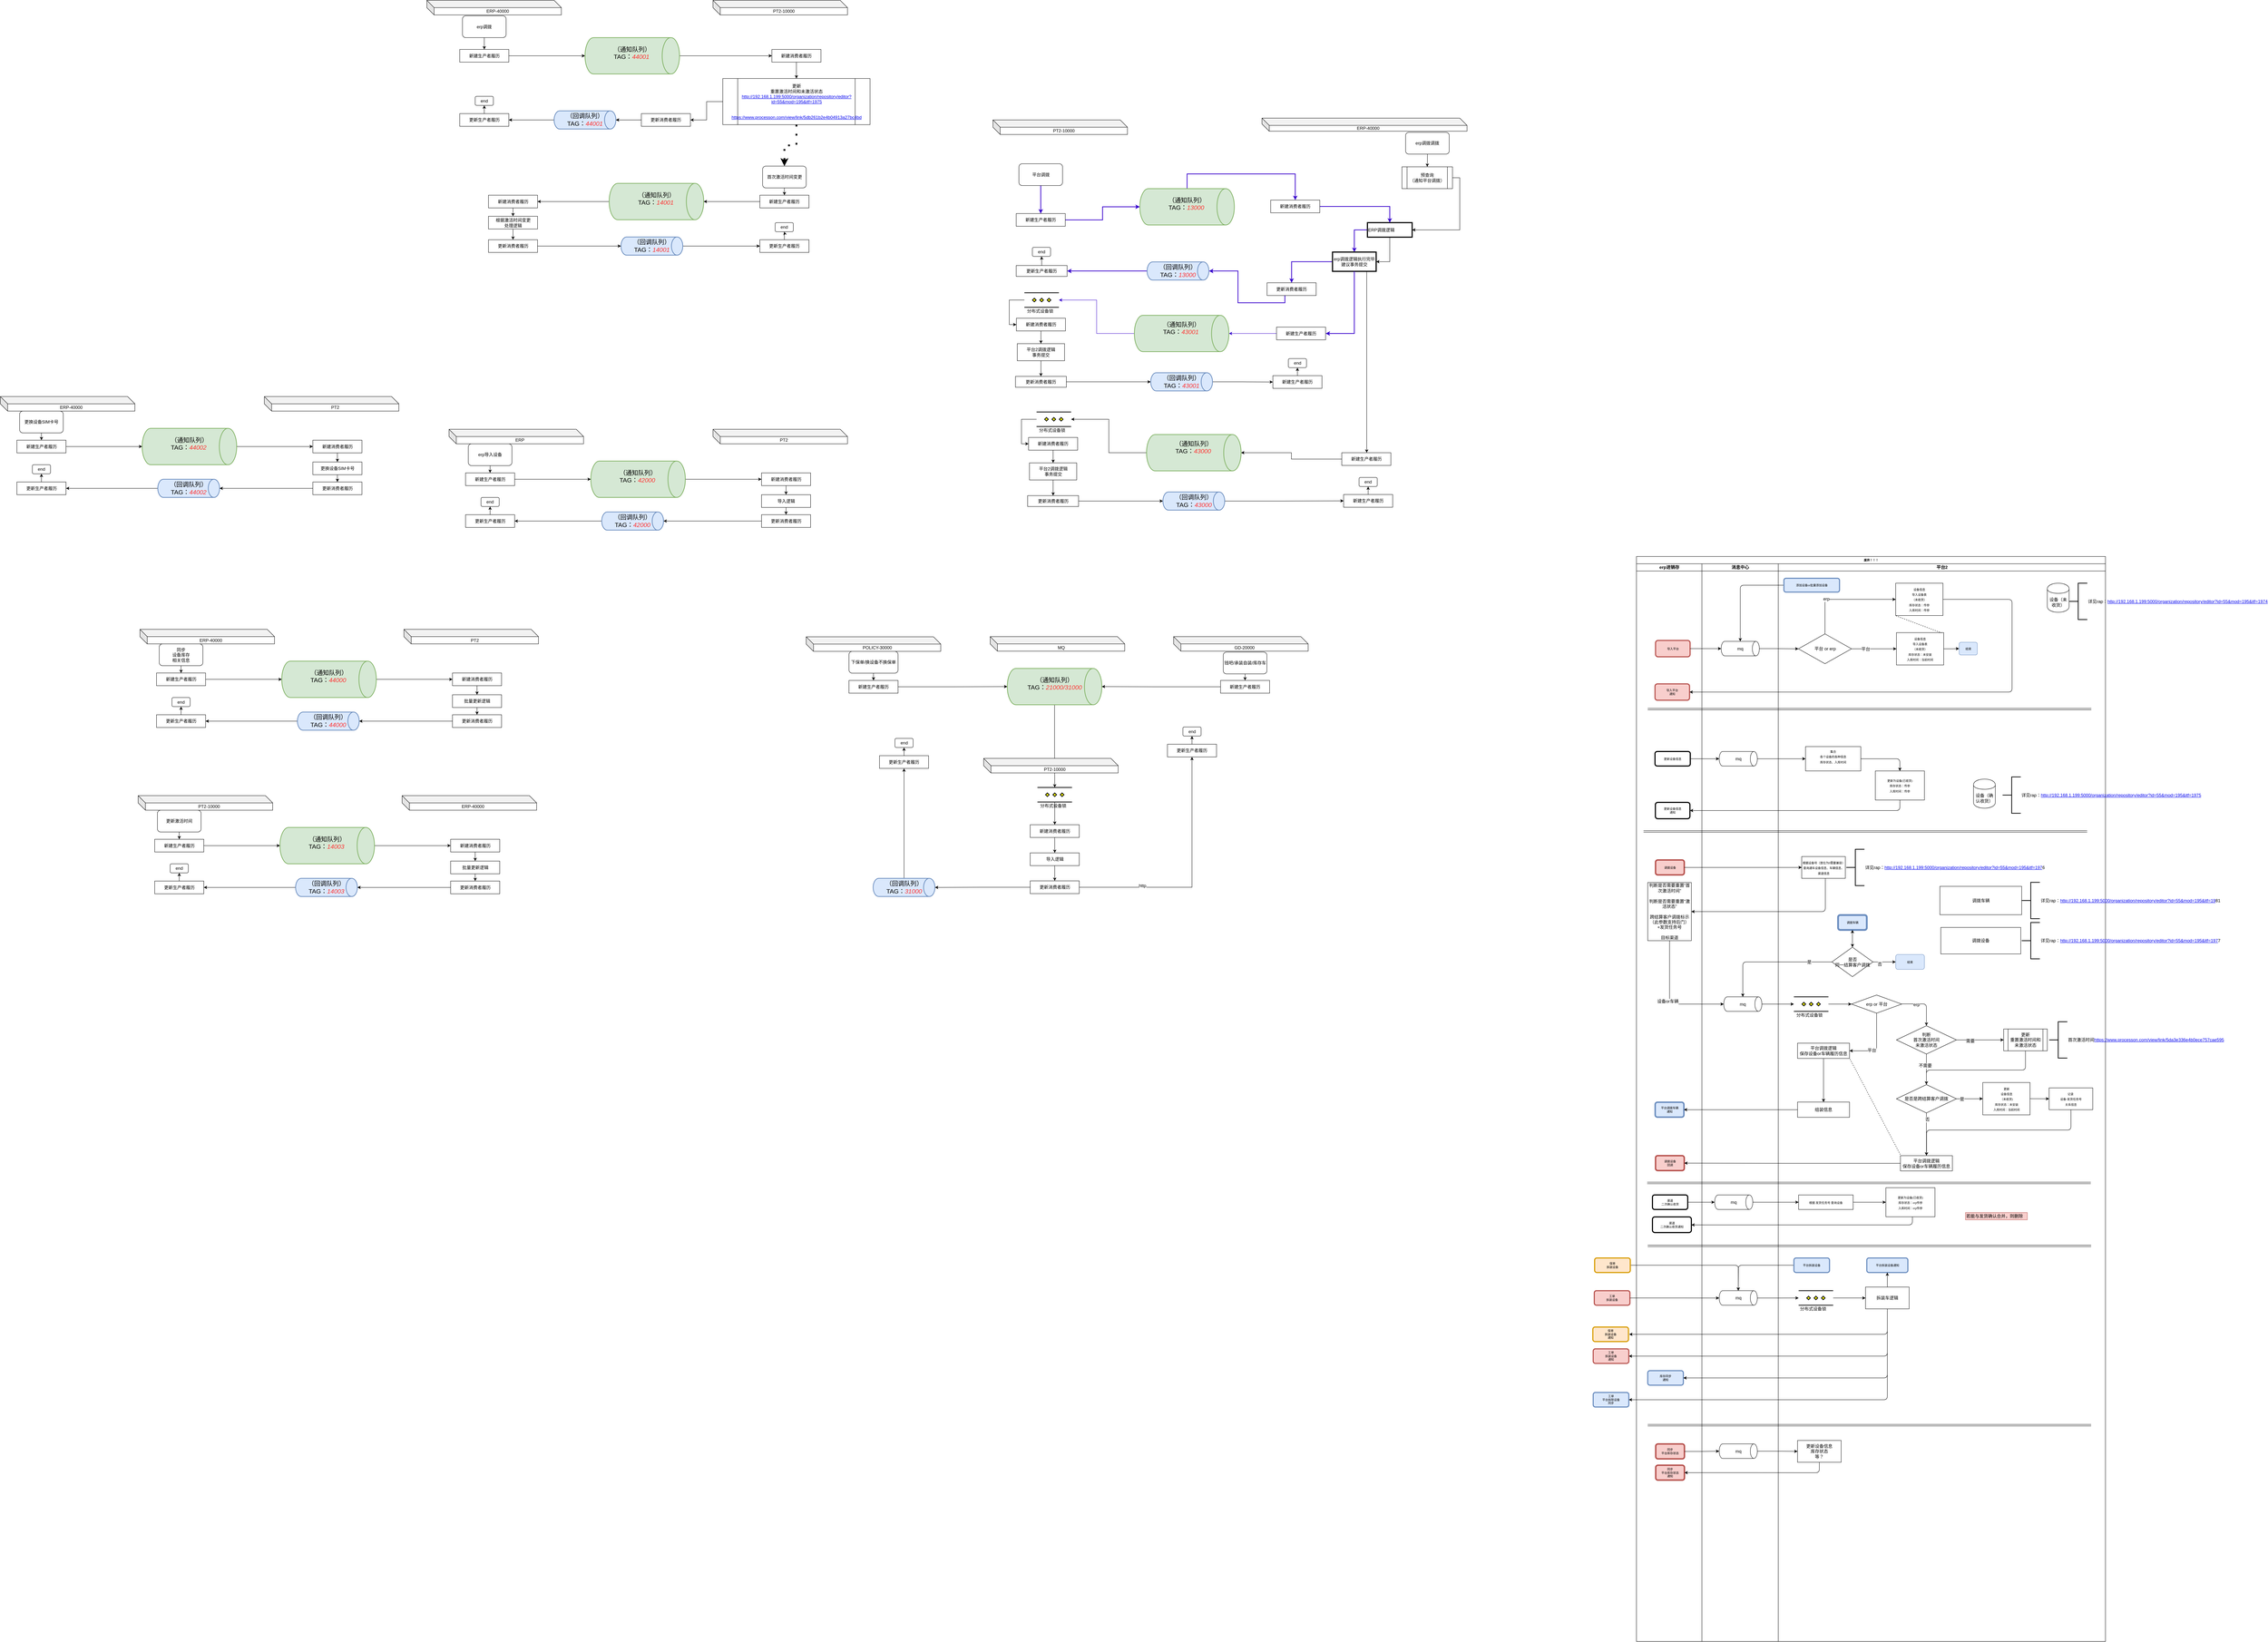 <mxfile version="12.2.6" type="github" pages="1">
  <diagram name="Page-1" id="74e2e168-ea6b-b213-b513-2b3c1d86103e">
    <mxGraphModel dx="4722" dy="2462" grid="1" gridSize="10" guides="1" tooltips="1" connect="1" arrows="1" fold="1" page="1" pageScale="1" pageWidth="1100" pageHeight="850" background="#ffffff" math="0" shadow="0">
      <root>
        <mxCell id="0"/>
        <mxCell id="1" parent="0"/>
        <mxCell id="77e6c97f196da883-1" value="废弃！！！" style="swimlane;html=1;childLayout=stackLayout;startSize=20;rounded=0;shadow=0;labelBackgroundColor=none;strokeColor=#000000;strokeWidth=1;fillColor=#ffffff;fontFamily=Verdana;fontSize=8;fontColor=#000000;align=center;" parent="1" vertex="1">
          <mxGeometry x="1220" y="270" width="1290" height="2985" as="geometry"/>
        </mxCell>
        <mxCell id="77e6c97f196da883-2" value="erp进销存" style="swimlane;html=1;startSize=20;" parent="77e6c97f196da883-1" vertex="1">
          <mxGeometry y="20" width="180" height="2965" as="geometry"/>
        </mxCell>
        <mxCell id="77e6c97f196da883-8" value="导入平台" style="rounded=1;whiteSpace=wrap;html=1;shadow=0;labelBackgroundColor=none;strokeColor=#b85450;strokeWidth=3;fillColor=#f8cecc;fontFamily=Verdana;fontSize=8;align=center;" parent="77e6c97f196da883-2" vertex="1">
          <mxGeometry x="52.5" y="211" width="95" height="45" as="geometry"/>
        </mxCell>
        <mxCell id="77e6c97f196da883-9" value="更新设备信息" style="rounded=1;whiteSpace=wrap;html=1;shadow=0;labelBackgroundColor=none;strokeColor=#000000;strokeWidth=3;fillColor=#ffffff;fontFamily=Verdana;fontSize=8;fontColor=#000000;align=center;" parent="77e6c97f196da883-2" vertex="1">
          <mxGeometry x="51" y="516.5" width="97" height="40" as="geometry"/>
        </mxCell>
        <mxCell id="zzndENpx0boXt8F3LTmc-22" value="调拨设备" style="rounded=1;whiteSpace=wrap;html=1;shadow=0;labelBackgroundColor=none;strokeColor=#b85450;strokeWidth=4;fillColor=#f8cecc;fontFamily=Verdana;fontSize=8;align=center;" parent="77e6c97f196da883-2" vertex="1">
          <mxGeometry x="52.5" y="815" width="79" height="41" as="geometry"/>
        </mxCell>
        <mxCell id="zzndENpx0boXt8F3LTmc-29" value="判断是否需要重置“首次激活时间”&lt;br&gt;&lt;br&gt;判断是否需要重置“激活状态”&lt;br&gt;&lt;br&gt;跨结算客户调拨标示（此参数支持后门）&lt;br&gt;+发货任务号&lt;br&gt;&lt;br&gt;目标渠道" style="rounded=0;whiteSpace=wrap;html=1;" parent="77e6c97f196da883-2" vertex="1">
          <mxGeometry x="31" y="877" width="120" height="160" as="geometry"/>
        </mxCell>
        <mxCell id="D1fkWWdUB6Wvw9z3cZuo-23" value="导入平台&lt;br&gt;通知" style="rounded=1;whiteSpace=wrap;html=1;shadow=0;labelBackgroundColor=none;strokeColor=#b85450;strokeWidth=3;fillColor=#f8cecc;fontFamily=Verdana;fontSize=8;align=center;" parent="77e6c97f196da883-2" vertex="1">
          <mxGeometry x="51" y="330.5" width="95" height="45" as="geometry"/>
        </mxCell>
        <mxCell id="zzndENpx0boXt8F3LTmc-28" value="" style="shape=link;html=1;" parent="77e6c97f196da883-2" edge="1">
          <mxGeometry width="50" height="50" relative="1" as="geometry">
            <mxPoint x="19.5" y="736.5" as="sourcePoint"/>
            <mxPoint x="1239.5" y="736.5" as="targetPoint"/>
          </mxGeometry>
        </mxCell>
        <mxCell id="D1fkWWdUB6Wvw9z3cZuo-28" value="更新设备信息&lt;br&gt;通知" style="rounded=1;whiteSpace=wrap;html=1;shadow=0;labelBackgroundColor=none;strokeColor=#000000;strokeWidth=3;fillColor=#ffffff;fontFamily=Verdana;fontSize=8;fontColor=#000000;align=center;" parent="77e6c97f196da883-2" vertex="1">
          <mxGeometry x="52" y="656.5" width="95" height="45" as="geometry"/>
        </mxCell>
        <mxCell id="D1fkWWdUB6Wvw9z3cZuo-166" value="调拨设备&lt;br&gt;回调" style="rounded=1;whiteSpace=wrap;html=1;shadow=0;labelBackgroundColor=none;strokeColor=#b85450;strokeWidth=4;fillColor=#f8cecc;fontFamily=Verdana;fontSize=8;align=center;" parent="77e6c97f196da883-2" vertex="1">
          <mxGeometry x="52.5" y="1628.5" width="79" height="41" as="geometry"/>
        </mxCell>
        <mxCell id="D1fkWWdUB6Wvw9z3cZuo-308" value="平台调拨车辆&lt;br&gt;通知" style="rounded=1;whiteSpace=wrap;html=1;shadow=0;labelBackgroundColor=none;strokeColor=#6c8ebf;strokeWidth=4;fillColor=#dae8fc;fontFamily=Verdana;fontSize=8;align=center;" parent="77e6c97f196da883-2" vertex="1">
          <mxGeometry x="51.5" y="1481.5" width="79" height="41" as="geometry"/>
        </mxCell>
        <mxCell id="D1fkWWdUB6Wvw9z3cZuo-419" value="库存同步&lt;br&gt;通知" style="rounded=1;whiteSpace=wrap;html=1;shadow=0;labelBackgroundColor=none;strokeColor=#6c8ebf;strokeWidth=3;fillColor=#dae8fc;fontFamily=Verdana;fontSize=8;align=center;" parent="77e6c97f196da883-2" vertex="1">
          <mxGeometry x="31" y="2220" width="98" height="40" as="geometry"/>
        </mxCell>
        <mxCell id="D1fkWWdUB6Wvw9z3cZuo-430" value="" style="shape=link;html=1;" parent="77e6c97f196da883-2" edge="1">
          <mxGeometry width="50" height="50" relative="1" as="geometry">
            <mxPoint x="31" y="2370" as="sourcePoint"/>
            <mxPoint x="1250.5" y="2370" as="targetPoint"/>
          </mxGeometry>
        </mxCell>
        <mxCell id="D1fkWWdUB6Wvw9z3cZuo-433" value="同步&lt;br&gt;平台库存状态" style="rounded=1;whiteSpace=wrap;html=1;shadow=0;labelBackgroundColor=none;strokeColor=#b85450;strokeWidth=4;fillColor=#f8cecc;fontFamily=Verdana;fontSize=8;align=center;" parent="77e6c97f196da883-2" vertex="1">
          <mxGeometry x="53" y="2421.667" width="79" height="41" as="geometry"/>
        </mxCell>
        <mxCell id="D1fkWWdUB6Wvw9z3cZuo-442" value="同步&lt;br&gt;平台库存状态&lt;br&gt;通知" style="rounded=1;whiteSpace=wrap;html=1;shadow=0;labelBackgroundColor=none;strokeColor=#b85450;strokeWidth=4;fillColor=#f8cecc;fontFamily=Verdana;fontSize=8;align=center;" parent="77e6c97f196da883-2" vertex="1">
          <mxGeometry x="53" y="2480.167" width="79" height="41" as="geometry"/>
        </mxCell>
        <mxCell id="zzndENpx0boXt8F3LTmc-25" style="edgeStyle=orthogonalEdgeStyle;rounded=1;orthogonalLoop=1;jettySize=auto;html=1;entryX=0;entryY=0.5;entryDx=0;entryDy=0;" parent="77e6c97f196da883-1" source="zzndENpx0boXt8F3LTmc-22" target="zzndENpx0boXt8F3LTmc-24" edge="1">
          <mxGeometry relative="1" as="geometry"/>
        </mxCell>
        <mxCell id="D1fkWWdUB6Wvw9z3cZuo-122" style="edgeStyle=orthogonalEdgeStyle;rounded=1;orthogonalLoop=1;jettySize=auto;html=1;entryX=1;entryY=0.5;entryDx=0;entryDy=0;" parent="77e6c97f196da883-1" source="zzndENpx0boXt8F3LTmc-24" target="zzndENpx0boXt8F3LTmc-29" edge="1">
          <mxGeometry relative="1" as="geometry">
            <Array as="points">
              <mxPoint x="519.5" y="976.5"/>
            </Array>
          </mxGeometry>
        </mxCell>
        <mxCell id="O4f6FyTcEPhxwh4ODSin-30" style="edgeStyle=orthogonalEdgeStyle;rounded=1;orthogonalLoop=1;jettySize=auto;html=1;strokeColor=#000000;entryX=0;entryY=0.5;entryDx=0;entryDy=0;entryPerimeter=0;" parent="77e6c97f196da883-1" source="zzndENpx0boXt8F3LTmc-29" target="D1fkWWdUB6Wvw9z3cZuo-169" edge="1">
          <mxGeometry relative="1" as="geometry">
            <Array as="points">
              <mxPoint x="91" y="1231"/>
            </Array>
            <mxPoint x="90.029" y="1217.559" as="sourcePoint"/>
            <mxPoint x="244.147" y="1347.029" as="targetPoint"/>
          </mxGeometry>
        </mxCell>
        <mxCell id="O4f6FyTcEPhxwh4ODSin-33" value="设备or车辆" style="text;html=1;resizable=0;points=[];align=center;verticalAlign=middle;labelBackgroundColor=#ffffff;" parent="O4f6FyTcEPhxwh4ODSin-30" vertex="1" connectable="0">
          <mxGeometry x="0.029" y="-4" relative="1" as="geometry">
            <mxPoint x="-1" as="offset"/>
          </mxGeometry>
        </mxCell>
        <mxCell id="D1fkWWdUB6Wvw9z3cZuo-162" style="edgeStyle=orthogonalEdgeStyle;rounded=1;orthogonalLoop=1;jettySize=auto;html=1;exitX=0;exitY=0.5;exitDx=0;exitDy=0;" parent="77e6c97f196da883-1" source="D1fkWWdUB6Wvw9z3cZuo-312" target="D1fkWWdUB6Wvw9z3cZuo-166" edge="1">
          <mxGeometry relative="1" as="geometry">
            <mxPoint x="329.167" y="1669.5" as="targetPoint"/>
            <mxPoint x="705" y="1669" as="sourcePoint"/>
          </mxGeometry>
        </mxCell>
        <mxCell id="D1fkWWdUB6Wvw9z3cZuo-182" style="edgeStyle=orthogonalEdgeStyle;rounded=1;orthogonalLoop=1;jettySize=auto;html=1;entryX=0.5;entryY=0;entryDx=0;entryDy=0;entryPerimeter=0;" parent="77e6c97f196da883-1" source="D1fkWWdUB6Wvw9z3cZuo-177" target="D1fkWWdUB6Wvw9z3cZuo-169" edge="1">
          <mxGeometry relative="1" as="geometry"/>
        </mxCell>
        <mxCell id="D1fkWWdUB6Wvw9z3cZuo-183" value="是" style="text;html=1;resizable=0;points=[];align=center;verticalAlign=middle;labelBackgroundColor=#ffffff;" parent="D1fkWWdUB6Wvw9z3cZuo-182" vertex="1" connectable="0">
          <mxGeometry x="-0.631" relative="1" as="geometry">
            <mxPoint as="offset"/>
          </mxGeometry>
        </mxCell>
        <mxCell id="D1fkWWdUB6Wvw9z3cZuo-213" style="edgeStyle=orthogonalEdgeStyle;rounded=1;orthogonalLoop=1;jettySize=auto;html=1;entryX=0.5;entryY=0;entryDx=0;entryDy=0;entryPerimeter=0;" parent="77e6c97f196da883-1" source="D1fkWWdUB6Wvw9z3cZuo-212" target="D1fkWWdUB6Wvw9z3cZuo-170" edge="1">
          <mxGeometry relative="1" as="geometry"/>
        </mxCell>
        <mxCell id="zzndENpx0boXt8F3LTmc-4" style="edgeStyle=orthogonalEdgeStyle;rounded=1;orthogonalLoop=1;jettySize=auto;html=1;entryX=0;entryY=0.5;entryDx=0;entryDy=0;entryPerimeter=0;" parent="77e6c97f196da883-1" source="77e6c97f196da883-8" target="D1fkWWdUB6Wvw9z3cZuo-170" edge="1">
          <mxGeometry relative="1" as="geometry">
            <mxPoint x="235.5" y="307.588" as="targetPoint"/>
          </mxGeometry>
        </mxCell>
        <mxCell id="D1fkWWdUB6Wvw9z3cZuo-216" style="edgeStyle=orthogonalEdgeStyle;rounded=1;orthogonalLoop=1;jettySize=auto;html=1;entryX=0;entryY=0.5;entryDx=0;entryDy=0;" parent="77e6c97f196da883-1" source="D1fkWWdUB6Wvw9z3cZuo-170" target="D1fkWWdUB6Wvw9z3cZuo-215" edge="1">
          <mxGeometry relative="1" as="geometry"/>
        </mxCell>
        <mxCell id="D1fkWWdUB6Wvw9z3cZuo-12" style="edgeStyle=orthogonalEdgeStyle;rounded=0;orthogonalLoop=1;jettySize=auto;html=1;entryX=0;entryY=0.5;entryDx=0;entryDy=0;entryPerimeter=0;" parent="77e6c97f196da883-1" source="77e6c97f196da883-9" target="D1fkWWdUB6Wvw9z3cZuo-172" edge="1">
          <mxGeometry relative="1" as="geometry">
            <mxPoint x="238.5" y="556.382" as="targetPoint"/>
          </mxGeometry>
        </mxCell>
        <mxCell id="D1fkWWdUB6Wvw9z3cZuo-14" style="edgeStyle=orthogonalEdgeStyle;rounded=0;orthogonalLoop=1;jettySize=auto;html=1;" parent="77e6c97f196da883-1" source="D1fkWWdUB6Wvw9z3cZuo-172" target="zzndENpx0boXt8F3LTmc-6" edge="1">
          <mxGeometry relative="1" as="geometry">
            <mxPoint x="313.5" y="556.382" as="sourcePoint"/>
          </mxGeometry>
        </mxCell>
        <mxCell id="D1fkWWdUB6Wvw9z3cZuo-225" style="edgeStyle=orthogonalEdgeStyle;rounded=1;orthogonalLoop=1;jettySize=auto;html=1;" parent="77e6c97f196da883-1" source="D1fkWWdUB6Wvw9z3cZuo-119" target="D1fkWWdUB6Wvw9z3cZuo-28" edge="1">
          <mxGeometry relative="1" as="geometry">
            <mxPoint x="329.167" y="698.667" as="targetPoint"/>
            <Array as="points">
              <mxPoint x="724" y="699"/>
            </Array>
          </mxGeometry>
        </mxCell>
        <mxCell id="D1fkWWdUB6Wvw9z3cZuo-1" value="消息中心" style="swimlane;html=1;startSize=20;" parent="77e6c97f196da883-1" vertex="1">
          <mxGeometry x="180" y="20" width="210" height="2965" as="geometry"/>
        </mxCell>
        <mxCell id="D1fkWWdUB6Wvw9z3cZuo-169" value="mq" style="strokeWidth=1;html=1;shape=mxgraph.flowchart.direct_data;whiteSpace=wrap;" parent="D1fkWWdUB6Wvw9z3cZuo-1" vertex="1">
          <mxGeometry x="60" y="1191.5" width="105" height="40" as="geometry"/>
        </mxCell>
        <mxCell id="D1fkWWdUB6Wvw9z3cZuo-170" value="mq" style="strokeWidth=1;html=1;shape=mxgraph.flowchart.direct_data;whiteSpace=wrap;" parent="D1fkWWdUB6Wvw9z3cZuo-1" vertex="1">
          <mxGeometry x="53" y="213.5" width="105" height="40" as="geometry"/>
        </mxCell>
        <mxCell id="D1fkWWdUB6Wvw9z3cZuo-172" value="mq" style="strokeWidth=1;html=1;shape=mxgraph.flowchart.direct_data;whiteSpace=wrap;" parent="D1fkWWdUB6Wvw9z3cZuo-1" vertex="1">
          <mxGeometry x="47.5" y="516.5" width="105" height="40" as="geometry"/>
        </mxCell>
        <mxCell id="D1fkWWdUB6Wvw9z3cZuo-406" value="mq" style="strokeWidth=1;html=1;shape=mxgraph.flowchart.direct_data;whiteSpace=wrap;" parent="D1fkWWdUB6Wvw9z3cZuo-1" vertex="1">
          <mxGeometry x="47.5" y="2000.059" width="105" height="40" as="geometry"/>
        </mxCell>
        <mxCell id="D1fkWWdUB6Wvw9z3cZuo-437" value="mq" style="strokeWidth=1;html=1;shape=mxgraph.flowchart.direct_data;whiteSpace=wrap;" parent="D1fkWWdUB6Wvw9z3cZuo-1" vertex="1">
          <mxGeometry x="47.5" y="2421.559" width="105" height="40" as="geometry"/>
        </mxCell>
        <mxCell id="D1fkWWdUB6Wvw9z3cZuo-315" style="edgeStyle=orthogonalEdgeStyle;rounded=1;orthogonalLoop=1;jettySize=auto;html=1;entryX=1;entryY=0.5;entryDx=0;entryDy=0;endArrow=classic;endFill=1;" parent="77e6c97f196da883-1" source="D1fkWWdUB6Wvw9z3cZuo-311" target="D1fkWWdUB6Wvw9z3cZuo-308" edge="1">
          <mxGeometry relative="1" as="geometry"/>
        </mxCell>
        <mxCell id="D1fkWWdUB6Wvw9z3cZuo-399" style="edgeStyle=orthogonalEdgeStyle;rounded=1;orthogonalLoop=1;jettySize=auto;html=1;entryX=1;entryY=0.5;entryDx=0;entryDy=0;endArrow=classic;endFill=1;" parent="77e6c97f196da883-1" source="D1fkWWdUB6Wvw9z3cZuo-395" target="D1fkWWdUB6Wvw9z3cZuo-23" edge="1">
          <mxGeometry relative="1" as="geometry">
            <Array as="points">
              <mxPoint x="1033" y="373"/>
            </Array>
          </mxGeometry>
        </mxCell>
        <mxCell id="D1fkWWdUB6Wvw9z3cZuo-408" style="edgeStyle=orthogonalEdgeStyle;rounded=1;orthogonalLoop=1;jettySize=auto;html=1;endArrow=classic;endFill=1;" parent="77e6c97f196da883-1" source="D1fkWWdUB6Wvw9z3cZuo-402" target="D1fkWWdUB6Wvw9z3cZuo-406" edge="1">
          <mxGeometry relative="1" as="geometry"/>
        </mxCell>
        <mxCell id="D1fkWWdUB6Wvw9z3cZuo-411" style="edgeStyle=orthogonalEdgeStyle;rounded=1;orthogonalLoop=1;jettySize=auto;html=1;endArrow=classic;endFill=1;" parent="77e6c97f196da883-1" source="D1fkWWdUB6Wvw9z3cZuo-406" target="D1fkWWdUB6Wvw9z3cZuo-413" edge="1">
          <mxGeometry relative="1" as="geometry">
            <mxPoint x="440" y="2040.059" as="targetPoint"/>
          </mxGeometry>
        </mxCell>
        <mxCell id="D1fkWWdUB6Wvw9z3cZuo-428" style="edgeStyle=orthogonalEdgeStyle;rounded=1;orthogonalLoop=1;jettySize=auto;html=1;endArrow=classic;endFill=1;" parent="77e6c97f196da883-1" source="D1fkWWdUB6Wvw9z3cZuo-169" target="D1fkWWdUB6Wvw9z3cZuo-426" edge="1">
          <mxGeometry relative="1" as="geometry"/>
        </mxCell>
        <mxCell id="D1fkWWdUB6Wvw9z3cZuo-438" style="edgeStyle=orthogonalEdgeStyle;rounded=1;orthogonalLoop=1;jettySize=auto;html=1;entryX=0;entryY=0.5;entryDx=0;entryDy=0;entryPerimeter=0;endArrow=classic;endFill=1;" parent="77e6c97f196da883-1" source="D1fkWWdUB6Wvw9z3cZuo-433" target="D1fkWWdUB6Wvw9z3cZuo-437" edge="1">
          <mxGeometry relative="1" as="geometry"/>
        </mxCell>
        <mxCell id="D1fkWWdUB6Wvw9z3cZuo-439" style="edgeStyle=orthogonalEdgeStyle;rounded=1;orthogonalLoop=1;jettySize=auto;html=1;endArrow=classic;endFill=1;entryX=0;entryY=0.5;entryDx=0;entryDy=0;" parent="77e6c97f196da883-1" source="D1fkWWdUB6Wvw9z3cZuo-437" target="D1fkWWdUB6Wvw9z3cZuo-440" edge="1">
          <mxGeometry relative="1" as="geometry">
            <mxPoint x="430" y="2461.559" as="targetPoint"/>
          </mxGeometry>
        </mxCell>
        <mxCell id="D1fkWWdUB6Wvw9z3cZuo-441" style="edgeStyle=orthogonalEdgeStyle;rounded=1;orthogonalLoop=1;jettySize=auto;html=1;endArrow=classic;endFill=1;entryX=1;entryY=0.5;entryDx=0;entryDy=0;" parent="77e6c97f196da883-1" source="D1fkWWdUB6Wvw9z3cZuo-440" target="D1fkWWdUB6Wvw9z3cZuo-442" edge="1">
          <mxGeometry relative="1" as="geometry">
            <mxPoint x="160" y="2520" as="targetPoint"/>
            <Array as="points">
              <mxPoint x="503" y="2520"/>
            </Array>
          </mxGeometry>
        </mxCell>
        <mxCell id="77e6c97f196da883-3" value="平台2" style="swimlane;html=1;startSize=20;" parent="77e6c97f196da883-1" vertex="1">
          <mxGeometry x="390" y="20" width="900" height="2965" as="geometry"/>
        </mxCell>
        <mxCell id="D1fkWWdUB6Wvw9z3cZuo-397" value="" style="edgeStyle=orthogonalEdgeStyle;rounded=1;orthogonalLoop=1;jettySize=auto;html=1;endArrow=classic;endFill=1;" parent="77e6c97f196da883-3" source="zzndENpx0boXt8F3LTmc-2" target="D1fkWWdUB6Wvw9z3cZuo-398" edge="1">
          <mxGeometry relative="1" as="geometry">
            <mxPoint x="535" y="234.0" as="targetPoint"/>
          </mxGeometry>
        </mxCell>
        <mxCell id="zzndENpx0boXt8F3LTmc-2" value="&lt;span style=&quot;font-family: &amp;#34;verdana&amp;#34; ; font-size: 8px ; white-space: normal&quot;&gt;设备信息&lt;br&gt;导入设备表&lt;br&gt;（未收货）&lt;br&gt;库存状态：未安装&lt;br&gt;入库时间：当前时间&lt;/span&gt;&lt;span style=&quot;font-family: &amp;#34;verdana&amp;#34; ; font-size: 8px ; white-space: normal&quot;&gt;&lt;br&gt;&lt;/span&gt;" style="rounded=0;whiteSpace=wrap;html=1;" parent="77e6c97f196da883-3" vertex="1">
          <mxGeometry x="325" y="189.5" width="130" height="89" as="geometry"/>
        </mxCell>
        <mxCell id="D1fkWWdUB6Wvw9z3cZuo-120" style="edgeStyle=orthogonalEdgeStyle;rounded=1;orthogonalLoop=1;jettySize=auto;html=1;entryX=0.5;entryY=0;entryDx=0;entryDy=0;" parent="77e6c97f196da883-3" source="zzndENpx0boXt8F3LTmc-6" target="D1fkWWdUB6Wvw9z3cZuo-119" edge="1">
          <mxGeometry relative="1" as="geometry"/>
        </mxCell>
        <mxCell id="zzndENpx0boXt8F3LTmc-6" value="&lt;span style=&quot;font-family: &amp;#34;verdana&amp;#34; ; font-size: 8px ; white-space: normal&quot;&gt;集合&lt;br&gt;各个设备的各种信息&lt;br&gt;库存状态、入库时间&lt;br&gt;&lt;br&gt;&lt;/span&gt;" style="rounded=0;whiteSpace=wrap;html=1;" parent="77e6c97f196da883-3" vertex="1">
          <mxGeometry x="75" y="503" width="152" height="67" as="geometry"/>
        </mxCell>
        <mxCell id="zzndENpx0boXt8F3LTmc-17" value="设备（未收货）" style="shape=cylinder;whiteSpace=wrap;html=1;boundedLbl=1;backgroundOutline=1;" parent="77e6c97f196da883-3" vertex="1">
          <mxGeometry x="740" y="53.5" width="60" height="80" as="geometry"/>
        </mxCell>
        <mxCell id="zzndENpx0boXt8F3LTmc-20" value="设备（确认收货）" style="shape=cylinder;whiteSpace=wrap;html=1;boundedLbl=1;backgroundOutline=1;" parent="77e6c97f196da883-3" vertex="1">
          <mxGeometry x="537" y="592.5" width="60" height="80" as="geometry"/>
        </mxCell>
        <mxCell id="zzndENpx0boXt8F3LTmc-24" value="&lt;span style=&quot;font-family: &amp;#34;verdana&amp;#34; ; font-size: 8px ; white-space: normal&quot;&gt;根据设备号（首位为0需要兼容）&lt;br&gt;查询通车设备信息、车辆信息、渠道信息&lt;br&gt;&lt;/span&gt;" style="rounded=0;whiteSpace=wrap;html=1;" parent="77e6c97f196da883-3" vertex="1">
          <mxGeometry x="64.5" y="805.5" width="120" height="60" as="geometry"/>
        </mxCell>
        <mxCell id="zzndENpx0boXt8F3LTmc-31" value="调拨设备&lt;br&gt;" style="rounded=0;whiteSpace=wrap;html=1;" parent="77e6c97f196da883-3" vertex="1">
          <mxGeometry x="447" y="1000.5" width="220" height="73" as="geometry"/>
        </mxCell>
        <mxCell id="zzndENpx0boXt8F3LTmc-33" value="详见rap：&lt;a href=&quot;http://192.168.1.199:5000/organization/repository/editor?id=55&amp;amp;mod=195&amp;amp;itf=1975&quot;&gt;http://192.168.1.199:5000/organization/repository/editor?id=55&amp;amp;mod=195&amp;amp;itf=197&lt;/a&gt;6" style="strokeWidth=2;html=1;shape=mxgraph.flowchart.annotation_2;align=left;labelPosition=right;pointerEvents=1;connectable=0;" parent="77e6c97f196da883-3" vertex="1">
          <mxGeometry x="187" y="785.5" width="50" height="100" as="geometry"/>
        </mxCell>
        <mxCell id="zzndENpx0boXt8F3LTmc-34" value="详见rap：&lt;a href=&quot;http://192.168.1.199:5000/organization/repository/editor?id=55&amp;amp;mod=195&amp;amp;itf=1974&quot;&gt;http://192.168.1.199:5000/organization/repository/editor?id=55&amp;amp;mod=195&amp;amp;itf=1974&lt;/a&gt;" style="strokeWidth=2;html=1;shape=mxgraph.flowchart.annotation_2;align=left;labelPosition=right;pointerEvents=1;connectable=0;rotation=0;" parent="77e6c97f196da883-3" vertex="1">
          <mxGeometry x="800" y="53.5" width="50" height="100" as="geometry"/>
        </mxCell>
        <mxCell id="zzndENpx0boXt8F3LTmc-35" value="详见rap：&lt;a href=&quot;http://192.168.1.199:5000/organization/repository/editor?id=55&amp;amp;mod=195&amp;amp;itf=1975&quot;&gt;http://192.168.1.199:5000/organization/repository/editor?id=55&amp;amp;mod=195&amp;amp;itf=1975&lt;/a&gt;" style="strokeWidth=2;html=1;shape=mxgraph.flowchart.annotation_2;align=left;labelPosition=right;pointerEvents=1;connectable=0;rotation=0;" parent="77e6c97f196da883-3" vertex="1">
          <mxGeometry x="617" y="586.5" width="50" height="100" as="geometry"/>
        </mxCell>
        <mxCell id="zzndENpx0boXt8F3LTmc-39" value="详见rap：&lt;a href=&quot;http://192.168.1.199:5000/organization/repository/editor?id=55&amp;amp;mod=195&amp;amp;itf=1975&quot;&gt;http://192.168.1.199:5000/organization/repository/editor?id=55&amp;amp;mod=195&amp;amp;itf=197&lt;/a&gt;7" style="strokeWidth=2;html=1;shape=mxgraph.flowchart.annotation_2;align=left;labelPosition=right;pointerEvents=1;connectable=0;" parent="77e6c97f196da883-3" vertex="1">
          <mxGeometry x="669.5" y="987" width="50" height="100" as="geometry"/>
        </mxCell>
        <mxCell id="O4f6FyTcEPhxwh4ODSin-27" value="&lt;span style=&quot;white-space: normal&quot;&gt;调拨车辆&lt;/span&gt;" style="rounded=0;whiteSpace=wrap;html=1;" parent="77e6c97f196da883-3" vertex="1">
          <mxGeometry x="444.5" y="887.5" width="225" height="78" as="geometry"/>
        </mxCell>
        <mxCell id="O4f6FyTcEPhxwh4ODSin-31" value="详见rap：&lt;a href=&quot;http://192.168.1.199:5000/organization/repository/editor?id=55&amp;amp;mod=195&amp;amp;itf=1975&quot;&gt;http://192.168.1.199:5000/organization/repository/editor?id=55&amp;amp;mod=195&amp;amp;itf=19&lt;/a&gt;81" style="strokeWidth=2;html=1;shape=mxgraph.flowchart.annotation_2;align=left;labelPosition=right;pointerEvents=1;connectable=0;" parent="77e6c97f196da883-3" vertex="1">
          <mxGeometry x="669.5" y="876.5" width="50" height="100" as="geometry"/>
        </mxCell>
        <mxCell id="D1fkWWdUB6Wvw9z3cZuo-45" value="&lt;span style=&quot;font-family: &amp;#34;verdana&amp;#34; ; font-size: 8px&quot;&gt;记录&amp;nbsp;&lt;/span&gt;&lt;br style=&quot;font-family: &amp;#34;verdana&amp;#34; ; font-size: 8px&quot;&gt;&lt;span style=&quot;font-family: &amp;#34;verdana&amp;#34; ; font-size: 8px&quot;&gt;设备-发货任务号&lt;/span&gt;&lt;br style=&quot;font-family: &amp;#34;verdana&amp;#34; ; font-size: 8px&quot;&gt;&lt;span style=&quot;font-family: &amp;#34;verdana&amp;#34; ; font-size: 8px&quot;&gt;关系信息&lt;/span&gt;" style="rounded=0;whiteSpace=wrap;html=1;" parent="77e6c97f196da883-3" vertex="1">
          <mxGeometry x="745" y="1442" width="120" height="60" as="geometry"/>
        </mxCell>
        <mxCell id="D1fkWWdUB6Wvw9z3cZuo-119" value="&lt;span style=&quot;font-family: &amp;#34;verdana&amp;#34; ; font-size: 8px ; white-space: normal&quot;&gt;更新为设备(已收货)&lt;br&gt;库存状态：传参&lt;br&gt;入库时间：&lt;/span&gt;&lt;span style=&quot;font-family: &amp;#34;verdana&amp;#34; ; font-size: 8px&quot;&gt;传参&lt;/span&gt;&lt;span style=&quot;font-family: &amp;#34;verdana&amp;#34; ; font-size: 8px ; white-space: normal&quot;&gt;&lt;br&gt;&lt;/span&gt;" style="rounded=0;whiteSpace=wrap;html=1;" parent="77e6c97f196da883-3" vertex="1">
          <mxGeometry x="267" y="570" width="135" height="80" as="geometry"/>
        </mxCell>
        <mxCell id="D1fkWWdUB6Wvw9z3cZuo-124" value="首次激活时间&lt;a href=&quot;https://www.processon.com/view/link/5da3e336e4b0ece757cae595&quot;&gt;https://www.processon.com/view/link/5da3e336e4b0ece757cae595&lt;/a&gt;" style="strokeWidth=2;html=1;shape=mxgraph.flowchart.annotation_2;align=left;labelPosition=right;pointerEvents=1;connectable=0;" parent="77e6c97f196da883-3" vertex="1">
          <mxGeometry x="745" y="1260" width="50" height="100" as="geometry"/>
        </mxCell>
        <mxCell id="D1fkWWdUB6Wvw9z3cZuo-152" value="" style="edgeStyle=orthogonalEdgeStyle;rounded=1;orthogonalLoop=1;jettySize=auto;html=1;" parent="77e6c97f196da883-3" source="D1fkWWdUB6Wvw9z3cZuo-125" target="D1fkWWdUB6Wvw9z3cZuo-150" edge="1">
          <mxGeometry relative="1" as="geometry"/>
        </mxCell>
        <mxCell id="D1fkWWdUB6Wvw9z3cZuo-154" value="是" style="text;html=1;resizable=0;points=[];align=center;verticalAlign=middle;labelBackgroundColor=#ffffff;" parent="D1fkWWdUB6Wvw9z3cZuo-152" vertex="1" connectable="0">
          <mxGeometry x="-0.583" y="-1" relative="1" as="geometry">
            <mxPoint as="offset"/>
          </mxGeometry>
        </mxCell>
        <mxCell id="D1fkWWdUB6Wvw9z3cZuo-125" value="&lt;span style=&quot;white-space: normal&quot;&gt;是否是跨结算客户调拨&lt;/span&gt;" style="rhombus;whiteSpace=wrap;html=1;" parent="77e6c97f196da883-3" vertex="1">
          <mxGeometry x="325" y="1433" width="165" height="78" as="geometry"/>
        </mxCell>
        <mxCell id="D1fkWWdUB6Wvw9z3cZuo-160" style="edgeStyle=orthogonalEdgeStyle;rounded=1;orthogonalLoop=1;jettySize=auto;html=1;entryX=0.5;entryY=0;entryDx=0;entryDy=0;" parent="77e6c97f196da883-3" source="D1fkWWdUB6Wvw9z3cZuo-128" target="D1fkWWdUB6Wvw9z3cZuo-125" edge="1">
          <mxGeometry relative="1" as="geometry">
            <Array as="points">
              <mxPoint x="679.5" y="1393"/>
              <mxPoint x="407.5" y="1393"/>
            </Array>
          </mxGeometry>
        </mxCell>
        <mxCell id="D1fkWWdUB6Wvw9z3cZuo-128" value="&lt;span style=&quot;white-space: normal&quot;&gt;更新&lt;/span&gt;&lt;br style=&quot;white-space: normal&quot;&gt;&lt;span style=&quot;white-space: normal&quot;&gt;重置激活时间和未激活状态&lt;/span&gt;" style="shape=process;whiteSpace=wrap;html=1;backgroundOutline=1;" parent="77e6c97f196da883-3" vertex="1">
          <mxGeometry x="620" y="1280" width="120" height="60" as="geometry"/>
        </mxCell>
        <mxCell id="D1fkWWdUB6Wvw9z3cZuo-136" style="edgeStyle=orthogonalEdgeStyle;rounded=1;orthogonalLoop=1;jettySize=auto;html=1;" parent="77e6c97f196da883-3" source="D1fkWWdUB6Wvw9z3cZuo-134" target="D1fkWWdUB6Wvw9z3cZuo-128" edge="1">
          <mxGeometry relative="1" as="geometry"/>
        </mxCell>
        <mxCell id="D1fkWWdUB6Wvw9z3cZuo-138" value="需要" style="text;html=1;resizable=0;points=[];align=center;verticalAlign=middle;labelBackgroundColor=#ffffff;" parent="D1fkWWdUB6Wvw9z3cZuo-136" vertex="1" connectable="0">
          <mxGeometry x="0.003" y="-47" relative="1" as="geometry">
            <mxPoint x="-27.5" y="-44.5" as="offset"/>
          </mxGeometry>
        </mxCell>
        <mxCell id="D1fkWWdUB6Wvw9z3cZuo-139" style="edgeStyle=orthogonalEdgeStyle;rounded=1;orthogonalLoop=1;jettySize=auto;html=1;entryX=0.5;entryY=0;entryDx=0;entryDy=0;exitX=0.5;exitY=1;exitDx=0;exitDy=0;" parent="77e6c97f196da883-3" source="D1fkWWdUB6Wvw9z3cZuo-134" target="D1fkWWdUB6Wvw9z3cZuo-125" edge="1">
          <mxGeometry relative="1" as="geometry">
            <mxPoint x="437.5" y="1383.471" as="sourcePoint"/>
          </mxGeometry>
        </mxCell>
        <mxCell id="D1fkWWdUB6Wvw9z3cZuo-142" value="不需要" style="text;html=1;resizable=0;points=[];align=center;verticalAlign=middle;labelBackgroundColor=#ffffff;" parent="D1fkWWdUB6Wvw9z3cZuo-139" vertex="1" connectable="0">
          <mxGeometry x="-0.246" y="-4" relative="1" as="geometry">
            <mxPoint as="offset"/>
          </mxGeometry>
        </mxCell>
        <mxCell id="D1fkWWdUB6Wvw9z3cZuo-134" value="判断&lt;br&gt;首次激活时间&lt;br&gt;未激活状态" style="rhombus;whiteSpace=wrap;html=1;" parent="77e6c97f196da883-3" vertex="1">
          <mxGeometry x="325" y="1271" width="165" height="78" as="geometry"/>
        </mxCell>
        <mxCell id="D1fkWWdUB6Wvw9z3cZuo-153" value="" style="edgeStyle=orthogonalEdgeStyle;rounded=1;orthogonalLoop=1;jettySize=auto;html=1;" parent="77e6c97f196da883-3" source="D1fkWWdUB6Wvw9z3cZuo-150" target="D1fkWWdUB6Wvw9z3cZuo-45" edge="1">
          <mxGeometry relative="1" as="geometry"/>
        </mxCell>
        <mxCell id="D1fkWWdUB6Wvw9z3cZuo-150" value="&lt;span style=&quot;font-family: &amp;#34;verdana&amp;#34; ; font-size: 8px ; white-space: normal&quot;&gt;更新&lt;br&gt;设备信息&lt;br&gt;（未收货)&lt;br&gt;库存状态：未安装&lt;br&gt;入库时间：当前时间&lt;br&gt;&lt;/span&gt;" style="rounded=0;whiteSpace=wrap;html=1;" parent="77e6c97f196da883-3" vertex="1">
          <mxGeometry x="562.5" y="1427.265" width="130" height="89" as="geometry"/>
        </mxCell>
        <mxCell id="D1fkWWdUB6Wvw9z3cZuo-157" style="edgeStyle=orthogonalEdgeStyle;rounded=1;orthogonalLoop=1;jettySize=auto;html=1;exitX=0.5;exitY=1;exitDx=0;exitDy=0;entryX=0.5;entryY=0;entryDx=0;entryDy=0;" parent="77e6c97f196da883-3" source="D1fkWWdUB6Wvw9z3cZuo-45" target="D1fkWWdUB6Wvw9z3cZuo-312" edge="1">
          <mxGeometry relative="1" as="geometry">
            <mxPoint x="402.5" y="1618.667" as="targetPoint"/>
            <Array as="points">
              <mxPoint x="805" y="1558"/>
              <mxPoint x="408" y="1558"/>
              <mxPoint x="408" y="1619"/>
            </Array>
          </mxGeometry>
        </mxCell>
        <mxCell id="D1fkWWdUB6Wvw9z3cZuo-155" style="edgeStyle=orthogonalEdgeStyle;rounded=1;orthogonalLoop=1;jettySize=auto;html=1;" parent="77e6c97f196da883-3" source="D1fkWWdUB6Wvw9z3cZuo-125" target="D1fkWWdUB6Wvw9z3cZuo-312" edge="1">
          <mxGeometry relative="1" as="geometry">
            <mxPoint x="407.5" y="1618.5" as="targetPoint"/>
            <Array as="points"/>
          </mxGeometry>
        </mxCell>
        <mxCell id="D1fkWWdUB6Wvw9z3cZuo-156" value="否" style="text;html=1;resizable=0;points=[];align=center;verticalAlign=middle;labelBackgroundColor=#ffffff;" parent="D1fkWWdUB6Wvw9z3cZuo-155" vertex="1" connectable="0">
          <mxGeometry x="-0.702" y="2" relative="1" as="geometry">
            <mxPoint as="offset"/>
          </mxGeometry>
        </mxCell>
        <mxCell id="D1fkWWdUB6Wvw9z3cZuo-180" style="edgeStyle=orthogonalEdgeStyle;rounded=1;orthogonalLoop=1;jettySize=auto;html=1;entryX=0.5;entryY=0;entryDx=0;entryDy=0;" parent="77e6c97f196da883-3" source="D1fkWWdUB6Wvw9z3cZuo-175" target="D1fkWWdUB6Wvw9z3cZuo-177" edge="1">
          <mxGeometry relative="1" as="geometry"/>
        </mxCell>
        <mxCell id="D1fkWWdUB6Wvw9z3cZuo-175" value="调拨车辆" style="rounded=1;whiteSpace=wrap;html=1;shadow=0;labelBackgroundColor=none;strokeColor=#6c8ebf;strokeWidth=5;fillColor=#dae8fc;fontFamily=Verdana;fontSize=8;align=center;" parent="77e6c97f196da883-3" vertex="1">
          <mxGeometry x="164.5" y="966.5" width="79" height="41" as="geometry"/>
        </mxCell>
        <mxCell id="s87jRDJJuABOHA1_RDAK-1" value="" style="edgeStyle=orthogonalEdgeStyle;rounded=1;orthogonalLoop=1;jettySize=auto;html=1;endArrow=classic;endFill=1;" parent="77e6c97f196da883-3" source="D1fkWWdUB6Wvw9z3cZuo-177" target="D1fkWWdUB6Wvw9z3cZuo-175" edge="1">
          <mxGeometry relative="1" as="geometry"/>
        </mxCell>
        <mxCell id="D1fkWWdUB6Wvw9z3cZuo-177" value="是否&lt;br&gt;同一结算客户调拨" style="rhombus;whiteSpace=wrap;html=1;" parent="77e6c97f196da883-3" vertex="1">
          <mxGeometry x="147.5" y="1055" width="113" height="81" as="geometry"/>
        </mxCell>
        <mxCell id="D1fkWWdUB6Wvw9z3cZuo-179" value="结束" style="rounded=1;whiteSpace=wrap;html=1;shadow=0;labelBackgroundColor=none;strokeColor=#6c8ebf;strokeWidth=1;fillColor=#dae8fc;fontFamily=Verdana;fontSize=8;align=center;" parent="77e6c97f196da883-3" vertex="1">
          <mxGeometry x="323" y="1075" width="79" height="41" as="geometry"/>
        </mxCell>
        <mxCell id="D1fkWWdUB6Wvw9z3cZuo-178" style="edgeStyle=orthogonalEdgeStyle;rounded=1;orthogonalLoop=1;jettySize=auto;html=1;entryX=0;entryY=0.5;entryDx=0;entryDy=0;" parent="77e6c97f196da883-3" source="D1fkWWdUB6Wvw9z3cZuo-177" target="D1fkWWdUB6Wvw9z3cZuo-179" edge="1">
          <mxGeometry relative="1" as="geometry">
            <mxPoint x="299.5" y="1073.5" as="targetPoint"/>
          </mxGeometry>
        </mxCell>
        <mxCell id="D1fkWWdUB6Wvw9z3cZuo-181" value="否" style="text;html=1;resizable=0;points=[];align=center;verticalAlign=middle;labelBackgroundColor=#ffffff;" parent="D1fkWWdUB6Wvw9z3cZuo-178" vertex="1" connectable="0">
          <mxGeometry x="-0.432" y="-6" relative="1" as="geometry">
            <mxPoint as="offset"/>
          </mxGeometry>
        </mxCell>
        <mxCell id="D1fkWWdUB6Wvw9z3cZuo-195" value="渠道&lt;br&gt;二次确认收货" style="rounded=1;whiteSpace=wrap;html=1;shadow=0;labelBackgroundColor=none;strokeColor=#000000;strokeWidth=3;fillColor=#ffffff;fontFamily=Verdana;fontSize=8;fontColor=#000000;align=center;" parent="77e6c97f196da883-3" vertex="1">
          <mxGeometry x="-346" y="1736.559" width="97" height="40" as="geometry"/>
        </mxCell>
        <mxCell id="D1fkWWdUB6Wvw9z3cZuo-196" value="渠道&lt;br&gt;二次确认收货通知" style="rounded=1;whiteSpace=wrap;html=1;shadow=0;labelBackgroundColor=none;strokeColor=#000000;strokeWidth=3;fillColor=#ffffff;fontFamily=Verdana;fontSize=8;fontColor=#000000;align=center;" parent="77e6c97f196da883-3" vertex="1">
          <mxGeometry x="-346" y="1797" width="107" height="43" as="geometry"/>
        </mxCell>
        <mxCell id="D1fkWWdUB6Wvw9z3cZuo-197" style="edgeStyle=orthogonalEdgeStyle;rounded=0;orthogonalLoop=1;jettySize=auto;html=1;entryX=0;entryY=0.5;entryDx=0;entryDy=0;entryPerimeter=0;" parent="77e6c97f196da883-3" source="D1fkWWdUB6Wvw9z3cZuo-195" target="D1fkWWdUB6Wvw9z3cZuo-202" edge="1">
          <mxGeometry relative="1" as="geometry">
            <mxPoint x="-244" y="1636.441" as="targetPoint"/>
          </mxGeometry>
        </mxCell>
        <mxCell id="D1fkWWdUB6Wvw9z3cZuo-202" value="mq" style="strokeWidth=1;html=1;shape=mxgraph.flowchart.direct_data;whiteSpace=wrap;" parent="77e6c97f196da883-3" vertex="1">
          <mxGeometry x="-175" y="1736.559" width="105" height="40" as="geometry"/>
        </mxCell>
        <mxCell id="D1fkWWdUB6Wvw9z3cZuo-204" value="&lt;span style=&quot;font-family: &amp;#34;verdana&amp;#34; ; font-size: 8px ; white-space: normal&quot;&gt;根据&amp;nbsp;&lt;/span&gt;&lt;span style=&quot;font-family: &amp;#34;verdana&amp;#34; ; font-size: 8px ; white-space: normal&quot;&gt;发货任务号&amp;nbsp;查询设备&lt;br&gt;&lt;/span&gt;" style="rounded=0;whiteSpace=wrap;html=1;" parent="77e6c97f196da883-3" vertex="1">
          <mxGeometry x="56" y="1736.559" width="150" height="40" as="geometry"/>
        </mxCell>
        <mxCell id="D1fkWWdUB6Wvw9z3cZuo-198" style="edgeStyle=orthogonalEdgeStyle;rounded=0;orthogonalLoop=1;jettySize=auto;html=1;" parent="77e6c97f196da883-3" source="D1fkWWdUB6Wvw9z3cZuo-202" target="D1fkWWdUB6Wvw9z3cZuo-204" edge="1">
          <mxGeometry relative="1" as="geometry">
            <mxPoint x="-169" y="1636.441" as="sourcePoint"/>
          </mxGeometry>
        </mxCell>
        <mxCell id="D1fkWWdUB6Wvw9z3cZuo-205" value="&lt;span style=&quot;font-family: &amp;#34;verdana&amp;#34; ; font-size: 8px ; white-space: normal&quot;&gt;更新为设备(已收货)&lt;br&gt;库存状态：erp传参&lt;br&gt;入库时间：&lt;/span&gt;&lt;span style=&quot;font-family: &amp;#34;verdana&amp;#34; ; font-size: 8px&quot;&gt;erp传参&lt;/span&gt;&lt;span style=&quot;font-family: &amp;#34;verdana&amp;#34; ; font-size: 8px ; white-space: normal&quot;&gt;&lt;br&gt;&lt;/span&gt;" style="rounded=0;whiteSpace=wrap;html=1;" parent="77e6c97f196da883-3" vertex="1">
          <mxGeometry x="296" y="1716.559" width="135" height="80" as="geometry"/>
        </mxCell>
        <mxCell id="D1fkWWdUB6Wvw9z3cZuo-200" style="edgeStyle=orthogonalEdgeStyle;rounded=1;orthogonalLoop=1;jettySize=auto;html=1;" parent="77e6c97f196da883-3" source="D1fkWWdUB6Wvw9z3cZuo-205" target="D1fkWWdUB6Wvw9z3cZuo-196" edge="1">
          <mxGeometry relative="1" as="geometry">
            <mxPoint x="-69.167" y="1818.667" as="targetPoint"/>
            <Array as="points">
              <mxPoint x="369" y="1819"/>
            </Array>
          </mxGeometry>
        </mxCell>
        <mxCell id="D1fkWWdUB6Wvw9z3cZuo-203" style="edgeStyle=orthogonalEdgeStyle;rounded=1;orthogonalLoop=1;jettySize=auto;html=1;entryX=0;entryY=0.5;entryDx=0;entryDy=0;" parent="77e6c97f196da883-3" source="D1fkWWdUB6Wvw9z3cZuo-204" target="D1fkWWdUB6Wvw9z3cZuo-205" edge="1">
          <mxGeometry relative="1" as="geometry"/>
        </mxCell>
        <mxCell id="D1fkWWdUB6Wvw9z3cZuo-207" value="" style="shape=link;html=1;" parent="77e6c97f196da883-3" edge="1">
          <mxGeometry width="50" height="50" relative="1" as="geometry">
            <mxPoint x="-360.5" y="1703.559" as="sourcePoint"/>
            <mxPoint x="859.5" y="1703.559" as="targetPoint"/>
          </mxGeometry>
        </mxCell>
        <mxCell id="D1fkWWdUB6Wvw9z3cZuo-208" value="" style="shape=link;html=1;" parent="77e6c97f196da883-3" edge="1">
          <mxGeometry width="50" height="50" relative="1" as="geometry">
            <mxPoint x="-359" y="1876.5" as="sourcePoint"/>
            <mxPoint x="860.5" y="1876.5" as="targetPoint"/>
          </mxGeometry>
        </mxCell>
        <mxCell id="D1fkWWdUB6Wvw9z3cZuo-206" value="" style="shape=link;html=1;" parent="77e6c97f196da883-3" edge="1">
          <mxGeometry width="50" height="50" relative="1" as="geometry">
            <mxPoint x="-359" y="400" as="sourcePoint"/>
            <mxPoint x="861.0" y="400" as="targetPoint"/>
          </mxGeometry>
        </mxCell>
        <mxCell id="D1fkWWdUB6Wvw9z3cZuo-212" value="添加设备or批量添加设备" style="rounded=1;whiteSpace=wrap;html=1;shadow=0;labelBackgroundColor=none;strokeColor=#6c8ebf;strokeWidth=3;fillColor=#dae8fc;fontFamily=Verdana;fontSize=8;align=center;" parent="77e6c97f196da883-3" vertex="1">
          <mxGeometry x="15.5" y="40" width="153" height="38" as="geometry"/>
        </mxCell>
        <mxCell id="D1fkWWdUB6Wvw9z3cZuo-217" style="edgeStyle=orthogonalEdgeStyle;rounded=1;orthogonalLoop=1;jettySize=auto;html=1;" parent="77e6c97f196da883-3" source="D1fkWWdUB6Wvw9z3cZuo-215" target="zzndENpx0boXt8F3LTmc-2" edge="1">
          <mxGeometry relative="1" as="geometry"/>
        </mxCell>
        <mxCell id="D1fkWWdUB6Wvw9z3cZuo-220" value="平台" style="text;html=1;resizable=0;points=[];align=center;verticalAlign=middle;labelBackgroundColor=#ffffff;" parent="D1fkWWdUB6Wvw9z3cZuo-217" vertex="1" connectable="0">
          <mxGeometry x="0.005" y="-23" relative="1" as="geometry">
            <mxPoint x="-24" y="-22" as="offset"/>
          </mxGeometry>
        </mxCell>
        <mxCell id="D1fkWWdUB6Wvw9z3cZuo-218" style="edgeStyle=orthogonalEdgeStyle;rounded=1;orthogonalLoop=1;jettySize=auto;html=1;exitX=0.5;exitY=0;exitDx=0;exitDy=0;entryX=0;entryY=0.5;entryDx=0;entryDy=0;" parent="77e6c97f196da883-3" source="D1fkWWdUB6Wvw9z3cZuo-215" target="D1fkWWdUB6Wvw9z3cZuo-395" edge="1">
          <mxGeometry relative="1" as="geometry">
            <mxPoint x="234" y="137" as="targetPoint"/>
          </mxGeometry>
        </mxCell>
        <mxCell id="D1fkWWdUB6Wvw9z3cZuo-219" value="erp" style="text;html=1;resizable=0;points=[];align=center;verticalAlign=middle;labelBackgroundColor=#ffffff;" parent="D1fkWWdUB6Wvw9z3cZuo-218" vertex="1" connectable="0">
          <mxGeometry x="-0.32" y="1" relative="1" as="geometry">
            <mxPoint as="offset"/>
          </mxGeometry>
        </mxCell>
        <mxCell id="D1fkWWdUB6Wvw9z3cZuo-215" value="平台 or erp" style="rhombus;whiteSpace=wrap;html=1;strokeWidth=1;" parent="77e6c97f196da883-3" vertex="1">
          <mxGeometry x="55.5" y="193" width="146" height="82" as="geometry"/>
        </mxCell>
        <mxCell id="D1fkWWdUB6Wvw9z3cZuo-229" style="edgeStyle=orthogonalEdgeStyle;rounded=1;orthogonalLoop=1;jettySize=auto;html=1;entryX=0.5;entryY=0;entryDx=0;entryDy=0;" parent="77e6c97f196da883-3" target="D1fkWWdUB6Wvw9z3cZuo-134" edge="1">
          <mxGeometry relative="1" as="geometry">
            <mxPoint x="340" y="1211" as="sourcePoint"/>
            <mxPoint x="280" y="1280" as="targetPoint"/>
            <Array as="points">
              <mxPoint x="408" y="1211"/>
            </Array>
          </mxGeometry>
        </mxCell>
        <mxCell id="D1fkWWdUB6Wvw9z3cZuo-234" value="erp" style="text;html=1;resizable=0;points=[];align=center;verticalAlign=middle;labelBackgroundColor=#ffffff;" parent="D1fkWWdUB6Wvw9z3cZuo-229" vertex="1" connectable="0">
          <mxGeometry x="-0.374" y="-2" relative="1" as="geometry">
            <mxPoint as="offset"/>
          </mxGeometry>
        </mxCell>
        <mxCell id="D1fkWWdUB6Wvw9z3cZuo-226" value="erp or 平台" style="rhombus;whiteSpace=wrap;html=1;" parent="77e6c97f196da883-3" vertex="1">
          <mxGeometry x="201.5" y="1186.5" width="138" height="50" as="geometry"/>
        </mxCell>
        <mxCell id="D1fkWWdUB6Wvw9z3cZuo-313" style="rounded=1;orthogonalLoop=1;jettySize=auto;html=1;entryX=0.006;entryY=-0.016;entryDx=0;entryDy=0;entryPerimeter=0;exitX=1.01;exitY=1.04;exitDx=0;exitDy=0;exitPerimeter=0;dashed=1;endArrow=none;endFill=0;" parent="77e6c97f196da883-3" source="D1fkWWdUB6Wvw9z3cZuo-309" target="D1fkWWdUB6Wvw9z3cZuo-312" edge="1">
          <mxGeometry relative="1" as="geometry">
            <Array as="points"/>
          </mxGeometry>
        </mxCell>
        <mxCell id="D1fkWWdUB6Wvw9z3cZuo-314" style="edgeStyle=orthogonalEdgeStyle;rounded=1;orthogonalLoop=1;jettySize=auto;html=1;endArrow=classic;endFill=1;" parent="77e6c97f196da883-3" source="D1fkWWdUB6Wvw9z3cZuo-309" target="D1fkWWdUB6Wvw9z3cZuo-311" edge="1">
          <mxGeometry relative="1" as="geometry"/>
        </mxCell>
        <mxCell id="D1fkWWdUB6Wvw9z3cZuo-309" value="平台调拨逻辑&lt;br&gt;保存设备or车辆履历信息" style="rounded=0;whiteSpace=wrap;html=1;" parent="77e6c97f196da883-3" vertex="1">
          <mxGeometry x="53" y="1319" width="143" height="42" as="geometry"/>
        </mxCell>
        <mxCell id="D1fkWWdUB6Wvw9z3cZuo-227" style="edgeStyle=orthogonalEdgeStyle;rounded=1;orthogonalLoop=1;jettySize=auto;html=1;exitX=0.5;exitY=1;exitDx=0;exitDy=0;" parent="77e6c97f196da883-3" source="D1fkWWdUB6Wvw9z3cZuo-226" target="D1fkWWdUB6Wvw9z3cZuo-309" edge="1">
          <mxGeometry relative="1" as="geometry">
            <mxPoint x="80" y="1340" as="targetPoint"/>
            <mxPoint x="100" y="1250" as="sourcePoint"/>
            <Array as="points">
              <mxPoint x="270" y="1236"/>
              <mxPoint x="270" y="1340"/>
            </Array>
          </mxGeometry>
        </mxCell>
        <mxCell id="D1fkWWdUB6Wvw9z3cZuo-228" value="平台" style="text;html=1;resizable=0;points=[];align=center;verticalAlign=middle;labelBackgroundColor=#ffffff;" parent="D1fkWWdUB6Wvw9z3cZuo-227" vertex="1" connectable="0">
          <mxGeometry x="0.322" y="-1" relative="1" as="geometry">
            <mxPoint as="offset"/>
          </mxGeometry>
        </mxCell>
        <mxCell id="D1fkWWdUB6Wvw9z3cZuo-311" value="组装信息" style="rounded=0;whiteSpace=wrap;html=1;" parent="77e6c97f196da883-3" vertex="1">
          <mxGeometry x="53" y="1481" width="143" height="42" as="geometry"/>
        </mxCell>
        <mxCell id="D1fkWWdUB6Wvw9z3cZuo-312" value="平台调拨逻辑&lt;br&gt;保存设备or车辆履历信息" style="rounded=0;whiteSpace=wrap;html=1;" parent="77e6c97f196da883-3" vertex="1">
          <mxGeometry x="336" y="1628.5" width="143" height="42" as="geometry"/>
        </mxCell>
        <mxCell id="D1fkWWdUB6Wvw9z3cZuo-395" value="&lt;span style=&quot;font-family: &amp;#34;verdana&amp;#34; ; font-size: 8px ; white-space: normal&quot;&gt;设备信息&lt;br&gt;导入设备表&lt;br&gt;（未收货）&lt;br&gt;库存状态：传参&lt;br&gt;入库时间：&lt;/span&gt;&lt;span style=&quot;font-family: &amp;#34;verdana&amp;#34; ; font-size: 8px&quot;&gt;传参&lt;/span&gt;&lt;span style=&quot;font-family: &amp;#34;verdana&amp;#34; ; font-size: 8px ; white-space: normal&quot;&gt;&lt;br&gt;&lt;/span&gt;" style="rounded=0;whiteSpace=wrap;html=1;" parent="77e6c97f196da883-3" vertex="1">
          <mxGeometry x="323" y="53.5" width="130" height="89" as="geometry"/>
        </mxCell>
        <mxCell id="D1fkWWdUB6Wvw9z3cZuo-398" value="结束" style="rounded=1;whiteSpace=wrap;html=1;shadow=0;labelBackgroundColor=none;strokeColor=#6c8ebf;strokeWidth=1;fillColor=#dae8fc;fontFamily=Verdana;fontSize=8;align=center;" parent="77e6c97f196da883-3" vertex="1">
          <mxGeometry x="497.5" y="216" width="50" height="35" as="geometry"/>
        </mxCell>
        <mxCell id="D1fkWWdUB6Wvw9z3cZuo-400" style="rounded=1;orthogonalLoop=1;jettySize=auto;html=1;entryX=0.955;entryY=0.009;entryDx=0;entryDy=0;entryPerimeter=0;exitX=0.006;exitY=1.007;exitDx=0;exitDy=0;exitPerimeter=0;dashed=1;endArrow=none;endFill=0;" parent="77e6c97f196da883-3" source="D1fkWWdUB6Wvw9z3cZuo-395" target="zzndENpx0boXt8F3LTmc-2" edge="1">
          <mxGeometry relative="1" as="geometry">
            <mxPoint x="685.43" y="197.68" as="sourcePoint"/>
            <mxPoint x="824.858" y="462.828" as="targetPoint"/>
            <Array as="points"/>
          </mxGeometry>
        </mxCell>
        <mxCell id="D1fkWWdUB6Wvw9z3cZuo-402" value="平台拆装设备" style="rounded=1;whiteSpace=wrap;html=1;shadow=0;labelBackgroundColor=none;strokeColor=#6c8ebf;strokeWidth=3;fillColor=#dae8fc;fontFamily=Verdana;fontSize=8;align=center;" parent="77e6c97f196da883-3" vertex="1">
          <mxGeometry x="43" y="1910" width="98" height="40" as="geometry"/>
        </mxCell>
        <mxCell id="D1fkWWdUB6Wvw9z3cZuo-412" value="拆装车逻辑" style="rounded=0;whiteSpace=wrap;html=1;strokeWidth=1;" parent="77e6c97f196da883-3" vertex="1">
          <mxGeometry x="240" y="1990" width="120" height="60" as="geometry"/>
        </mxCell>
        <mxCell id="D1fkWWdUB6Wvw9z3cZuo-414" style="edgeStyle=orthogonalEdgeStyle;rounded=1;orthogonalLoop=1;jettySize=auto;html=1;endArrow=classic;endFill=1;" parent="77e6c97f196da883-3" source="D1fkWWdUB6Wvw9z3cZuo-413" target="D1fkWWdUB6Wvw9z3cZuo-412" edge="1">
          <mxGeometry relative="1" as="geometry"/>
        </mxCell>
        <mxCell id="D1fkWWdUB6Wvw9z3cZuo-413" value="" style="verticalLabelPosition=bottom;verticalAlign=top;html=1;strokeWidth=2;shape=mxgraph.flowchart.parallel_mode;pointerEvents=1" parent="77e6c97f196da883-3" vertex="1">
          <mxGeometry x="56" y="2000" width="95" height="40" as="geometry"/>
        </mxCell>
        <mxCell id="D1fkWWdUB6Wvw9z3cZuo-416" value="平台拆装设备通知" style="rounded=1;whiteSpace=wrap;html=1;shadow=0;labelBackgroundColor=none;strokeColor=#6c8ebf;strokeWidth=3;fillColor=#dae8fc;fontFamily=Verdana;fontSize=8;align=center;" parent="77e6c97f196da883-3" vertex="1">
          <mxGeometry x="243.5" y="1910" width="113" height="40" as="geometry"/>
        </mxCell>
        <mxCell id="D1fkWWdUB6Wvw9z3cZuo-415" style="edgeStyle=orthogonalEdgeStyle;rounded=1;orthogonalLoop=1;jettySize=auto;html=1;endArrow=classic;endFill=1;" parent="77e6c97f196da883-3" source="D1fkWWdUB6Wvw9z3cZuo-412" target="D1fkWWdUB6Wvw9z3cZuo-416" edge="1">
          <mxGeometry relative="1" as="geometry">
            <mxPoint x="300" y="1960" as="targetPoint"/>
          </mxGeometry>
        </mxCell>
        <mxCell id="D1fkWWdUB6Wvw9z3cZuo-425" value="分布式设备锁" style="text;html=1;resizable=0;points=[];autosize=1;align=left;verticalAlign=top;spacingTop=-4;" parent="77e6c97f196da883-3" vertex="1">
          <mxGeometry x="57.5" y="2040" width="90" height="20" as="geometry"/>
        </mxCell>
        <mxCell id="D1fkWWdUB6Wvw9z3cZuo-429" style="edgeStyle=orthogonalEdgeStyle;rounded=1;orthogonalLoop=1;jettySize=auto;html=1;entryX=0;entryY=0.5;entryDx=0;entryDy=0;endArrow=classic;endFill=1;" parent="77e6c97f196da883-3" source="D1fkWWdUB6Wvw9z3cZuo-426" target="D1fkWWdUB6Wvw9z3cZuo-226" edge="1">
          <mxGeometry relative="1" as="geometry"/>
        </mxCell>
        <mxCell id="D1fkWWdUB6Wvw9z3cZuo-426" value="" style="verticalLabelPosition=bottom;verticalAlign=top;html=1;strokeWidth=2;shape=mxgraph.flowchart.parallel_mode;pointerEvents=1" parent="77e6c97f196da883-3" vertex="1">
          <mxGeometry x="43" y="1191.5" width="95" height="40" as="geometry"/>
        </mxCell>
        <mxCell id="D1fkWWdUB6Wvw9z3cZuo-427" value="分布式设备锁" style="text;html=1;resizable=0;points=[];autosize=1;align=left;verticalAlign=top;spacingTop=-4;" parent="77e6c97f196da883-3" vertex="1">
          <mxGeometry x="48" y="1231.5" width="90" height="20" as="geometry"/>
        </mxCell>
        <mxCell id="D1fkWWdUB6Wvw9z3cZuo-440" value="更新设备信息&lt;br&gt;库存状态&lt;br&gt;等？" style="rounded=0;whiteSpace=wrap;html=1;strokeWidth=1;" parent="77e6c97f196da883-3" vertex="1">
          <mxGeometry x="53" y="2412" width="120" height="60" as="geometry"/>
        </mxCell>
        <mxCell id="D1fkWWdUB6Wvw9z3cZuo-401" value="若能与发货确认合并，则删除" style="text;html=1;resizable=0;points=[];autosize=1;align=left;verticalAlign=top;spacingTop=-4;fillColor=#f8cecc;strokeColor=#b85450;" parent="1" vertex="1">
          <mxGeometry x="2125" y="2075" width="170" height="20" as="geometry"/>
        </mxCell>
        <mxCell id="D1fkWWdUB6Wvw9z3cZuo-409" style="edgeStyle=orthogonalEdgeStyle;rounded=1;orthogonalLoop=1;jettySize=auto;html=1;endArrow=classic;endFill=1;" parent="1" source="D1fkWWdUB6Wvw9z3cZuo-404" edge="1">
          <mxGeometry relative="1" as="geometry">
            <mxPoint x="1500" y="2290" as="targetPoint"/>
          </mxGeometry>
        </mxCell>
        <mxCell id="D1fkWWdUB6Wvw9z3cZuo-404" value="保单&lt;br&gt;拆装设备" style="rounded=1;whiteSpace=wrap;html=1;shadow=0;labelBackgroundColor=none;strokeColor=#d79b00;strokeWidth=3;fillColor=#ffe6cc;fontFamily=Verdana;fontSize=8;align=center;" parent="1" vertex="1">
          <mxGeometry x="1105" y="2200" width="98" height="40" as="geometry"/>
        </mxCell>
        <mxCell id="D1fkWWdUB6Wvw9z3cZuo-405" value="工单&lt;br&gt;拆装设备" style="rounded=1;whiteSpace=wrap;html=1;shadow=0;labelBackgroundColor=none;strokeColor=#b85450;strokeWidth=3;fillColor=#f8cecc;fontFamily=Verdana;fontSize=8;align=center;" parent="1" vertex="1">
          <mxGeometry x="1104" y="2290" width="98" height="40" as="geometry"/>
        </mxCell>
        <mxCell id="D1fkWWdUB6Wvw9z3cZuo-417" value="保单&lt;br&gt;拆装设备&lt;br&gt;通知" style="rounded=1;whiteSpace=wrap;html=1;shadow=0;labelBackgroundColor=none;strokeColor=#d79b00;strokeWidth=3;fillColor=#ffe6cc;fontFamily=Verdana;fontSize=8;align=center;" parent="1" vertex="1">
          <mxGeometry x="1100" y="2390" width="98" height="40" as="geometry"/>
        </mxCell>
        <mxCell id="D1fkWWdUB6Wvw9z3cZuo-418" value="工单&lt;br&gt;拆装设备&lt;br&gt;通知" style="rounded=1;whiteSpace=wrap;html=1;shadow=0;labelBackgroundColor=none;strokeColor=#b85450;strokeWidth=3;fillColor=#f8cecc;fontFamily=Verdana;fontSize=8;align=center;" parent="1" vertex="1">
          <mxGeometry x="1101" y="2450" width="98" height="40" as="geometry"/>
        </mxCell>
        <mxCell id="D1fkWWdUB6Wvw9z3cZuo-410" style="edgeStyle=orthogonalEdgeStyle;rounded=1;orthogonalLoop=1;jettySize=auto;html=1;endArrow=classic;endFill=1;" parent="1" source="D1fkWWdUB6Wvw9z3cZuo-405" target="D1fkWWdUB6Wvw9z3cZuo-406" edge="1">
          <mxGeometry relative="1" as="geometry"/>
        </mxCell>
        <mxCell id="D1fkWWdUB6Wvw9z3cZuo-422" style="edgeStyle=orthogonalEdgeStyle;rounded=1;orthogonalLoop=1;jettySize=auto;html=1;endArrow=classic;endFill=1;" parent="1" source="D1fkWWdUB6Wvw9z3cZuo-412" edge="1">
          <mxGeometry relative="1" as="geometry">
            <mxPoint x="1200" y="2410" as="targetPoint"/>
            <Array as="points">
              <mxPoint x="1910" y="2410"/>
            </Array>
          </mxGeometry>
        </mxCell>
        <mxCell id="D1fkWWdUB6Wvw9z3cZuo-423" style="edgeStyle=orthogonalEdgeStyle;rounded=1;orthogonalLoop=1;jettySize=auto;html=1;endArrow=classic;endFill=1;entryX=1;entryY=0.5;entryDx=0;entryDy=0;" parent="1" target="D1fkWWdUB6Wvw9z3cZuo-419" edge="1">
          <mxGeometry relative="1" as="geometry">
            <mxPoint x="1210" y="2420.333" as="targetPoint"/>
            <mxPoint x="1910" y="2340" as="sourcePoint"/>
            <Array as="points">
              <mxPoint x="1910" y="2530"/>
            </Array>
          </mxGeometry>
        </mxCell>
        <mxCell id="D1fkWWdUB6Wvw9z3cZuo-424" style="edgeStyle=orthogonalEdgeStyle;rounded=1;orthogonalLoop=1;jettySize=auto;html=1;endArrow=classic;endFill=1;exitX=0.5;exitY=1;exitDx=0;exitDy=0;entryX=1;entryY=0.5;entryDx=0;entryDy=0;" parent="1" source="D1fkWWdUB6Wvw9z3cZuo-412" target="D1fkWWdUB6Wvw9z3cZuo-418" edge="1">
          <mxGeometry relative="1" as="geometry">
            <mxPoint x="1220" y="2430.333" as="targetPoint"/>
            <mxPoint x="1930" y="2360" as="sourcePoint"/>
            <Array as="points">
              <mxPoint x="1910" y="2470"/>
            </Array>
          </mxGeometry>
        </mxCell>
        <mxCell id="D1fkWWdUB6Wvw9z3cZuo-431" value="工单&lt;br&gt;平台拆除设备&lt;br&gt;同步" style="rounded=1;whiteSpace=wrap;html=1;shadow=0;labelBackgroundColor=none;strokeColor=#6c8ebf;strokeWidth=3;fillColor=#dae8fc;fontFamily=Verdana;fontSize=8;align=center;" parent="1" vertex="1">
          <mxGeometry x="1101" y="2570" width="98" height="40" as="geometry"/>
        </mxCell>
        <mxCell id="D1fkWWdUB6Wvw9z3cZuo-432" style="edgeStyle=orthogonalEdgeStyle;rounded=1;orthogonalLoop=1;jettySize=auto;html=1;endArrow=classic;endFill=1;entryX=1;entryY=0.5;entryDx=0;entryDy=0;exitX=0.5;exitY=1;exitDx=0;exitDy=0;" parent="1" source="D1fkWWdUB6Wvw9z3cZuo-412" target="D1fkWWdUB6Wvw9z3cZuo-431" edge="1">
          <mxGeometry relative="1" as="geometry">
            <mxPoint x="1359.167" y="2540.333" as="targetPoint"/>
            <mxPoint x="1920" y="2350.333" as="sourcePoint"/>
            <Array as="points">
              <mxPoint x="1910" y="2590"/>
            </Array>
          </mxGeometry>
        </mxCell>
        <mxCell id="9OqRoaYShbifYLGB0QwJ-5" style="edgeStyle=orthogonalEdgeStyle;rounded=0;orthogonalLoop=1;jettySize=auto;html=1;fillColor=#6a00ff;strokeColor=#3700CC;strokeWidth=2;entryX=0.5;entryY=0;entryDx=0;entryDy=0;" parent="1" source="9OqRoaYShbifYLGB0QwJ-1" target="9OqRoaYShbifYLGB0QwJ-36" edge="1">
          <mxGeometry relative="1" as="geometry">
            <mxPoint x="94" y="-655.5" as="targetPoint"/>
            <Array as="points">
              <mxPoint x="-16" y="-782.5"/>
              <mxPoint x="282" y="-782.5"/>
            </Array>
          </mxGeometry>
        </mxCell>
        <mxCell id="9OqRoaYShbifYLGB0QwJ-1" value="&lt;font&gt;&lt;span style=&quot;font-size: 17px&quot;&gt;（通知队列）&lt;/span&gt;&lt;br&gt;&lt;div style=&quot;text-align: left&quot;&gt;&lt;span style=&quot;font-size: 17px&quot;&gt;TAG：&lt;i&gt;&lt;font color=&quot;#ff3333&quot;&gt;13000&lt;/font&gt;&lt;/i&gt;&lt;/span&gt;&lt;/div&gt;&lt;div style=&quot;text-align: left&quot;&gt;&lt;br&gt;&lt;/div&gt;&lt;/font&gt;" style="strokeWidth=2;html=1;shape=mxgraph.flowchart.direct_data;whiteSpace=wrap;align=center;fillColor=#d5e8d4;strokeColor=#82b366;" parent="1" vertex="1">
          <mxGeometry x="-146" y="-742" width="260" height="100" as="geometry"/>
        </mxCell>
        <mxCell id="9OqRoaYShbifYLGB0QwJ-15" style="edgeStyle=orthogonalEdgeStyle;rounded=0;orthogonalLoop=1;jettySize=auto;html=1;fillColor=#6a00ff;strokeColor=#3700CC;strokeWidth=2;" parent="1" source="9OqRoaYShbifYLGB0QwJ-3" target="9OqRoaYShbifYLGB0QwJ-14" edge="1">
          <mxGeometry relative="1" as="geometry"/>
        </mxCell>
        <mxCell id="9OqRoaYShbifYLGB0QwJ-3" value="平台调拨" style="rounded=1;whiteSpace=wrap;html=1;" parent="1" vertex="1">
          <mxGeometry x="-478.5" y="-810.5" width="120" height="60" as="geometry"/>
        </mxCell>
        <mxCell id="9OqRoaYShbifYLGB0QwJ-9" style="edgeStyle=orthogonalEdgeStyle;rounded=0;orthogonalLoop=1;jettySize=auto;html=1;exitX=0;exitY=0.5;exitDx=0;exitDy=0;entryX=0.5;entryY=0;entryDx=0;entryDy=0;fillColor=#6a00ff;strokeColor=#3700CC;strokeWidth=2;" parent="1" source="9OqRoaYShbifYLGB0QwJ-6" target="9OqRoaYShbifYLGB0QwJ-10" edge="1">
          <mxGeometry relative="1" as="geometry">
            <mxPoint x="254" y="-204.5" as="targetPoint"/>
          </mxGeometry>
        </mxCell>
        <mxCell id="WbZyfgGSFHivBz08xxK0-1" style="edgeStyle=orthogonalEdgeStyle;rounded=0;orthogonalLoop=1;jettySize=auto;html=1;entryX=1;entryY=0.5;entryDx=0;entryDy=0;strokeColor=#000000;strokeWidth=1;" edge="1" parent="1" source="9OqRoaYShbifYLGB0QwJ-6" target="9OqRoaYShbifYLGB0QwJ-10">
          <mxGeometry relative="1" as="geometry"/>
        </mxCell>
        <mxCell id="9OqRoaYShbifYLGB0QwJ-6" value="ERP调拨逻辑" style="rounded=0;whiteSpace=wrap;html=1;align=left;strokeWidth=3;" parent="1" vertex="1">
          <mxGeometry x="480" y="-648.5" width="123" height="40" as="geometry"/>
        </mxCell>
        <mxCell id="9OqRoaYShbifYLGB0QwJ-43" style="edgeStyle=orthogonalEdgeStyle;rounded=0;orthogonalLoop=1;jettySize=auto;html=1;entryX=0.5;entryY=0;entryDx=0;entryDy=0;fillColor=#6a00ff;strokeColor=#3700CC;strokeWidth=2;" parent="1" source="9OqRoaYShbifYLGB0QwJ-10" target="9OqRoaYShbifYLGB0QwJ-40" edge="1">
          <mxGeometry relative="1" as="geometry"/>
        </mxCell>
        <mxCell id="WbZyfgGSFHivBz08xxK0-20" style="edgeStyle=orthogonalEdgeStyle;rounded=0;orthogonalLoop=1;jettySize=auto;html=1;strokeColor=#000000;strokeWidth=1;" edge="1" parent="1" source="9OqRoaYShbifYLGB0QwJ-10" target="WbZyfgGSFHivBz08xxK0-5">
          <mxGeometry relative="1" as="geometry">
            <Array as="points">
              <mxPoint x="478" y="-400"/>
              <mxPoint x="478" y="-400"/>
            </Array>
          </mxGeometry>
        </mxCell>
        <mxCell id="9OqRoaYShbifYLGB0QwJ-10" value="erp调拨逻辑执行完毕&lt;br&gt;建议事务提交" style="rounded=0;whiteSpace=wrap;html=1;strokeWidth=3;" parent="1" vertex="1">
          <mxGeometry x="384" y="-567.5" width="120" height="53" as="geometry"/>
        </mxCell>
        <mxCell id="9OqRoaYShbifYLGB0QwJ-19" style="edgeStyle=orthogonalEdgeStyle;rounded=0;orthogonalLoop=1;jettySize=auto;html=1;fillColor=#6a00ff;strokeColor=#3700CC;strokeWidth=2;" parent="1" source="9OqRoaYShbifYLGB0QwJ-11" target="9OqRoaYShbifYLGB0QwJ-20" edge="1">
          <mxGeometry relative="1" as="geometry">
            <mxPoint x="-426" y="-445.5" as="targetPoint"/>
          </mxGeometry>
        </mxCell>
        <mxCell id="9OqRoaYShbifYLGB0QwJ-11" value="&lt;font&gt;&lt;span style=&quot;font-size: 17px&quot;&gt;（回调队列）&lt;br&gt;&lt;/span&gt;&lt;span style=&quot;font-family: &amp;#34;helvetica&amp;#34; , &amp;#34;arial&amp;#34; , sans-serif ; font-size: 0px ; white-space: nowrap&quot;&gt;%3CmxGraphModel%3E%3Croot%3E%3CmxCell%20id%3D%220%22%2F%3E%3CmxCell%20id%3D%221%22%20parent%3D%220%22%2F%3E%3CmxCell%20id%3D%222%22%20value%3D%22end%22%20style%3D%22rounded%3D1%3BwhiteSpace%3Dwrap%3Bhtml%3D1%3B%22%20vertex%3D%221%22%20parent%3D%221%22%3E%3CmxGeometry%20x%3D%22-997.5%22%20y%3D%22-570%22%20width%3D%2250%22%20height%3D%2225%22%20as%3D%22geometry%22%2F%3E%3C%2FmxCell%3E%3C%2Froot%3E%3C%2FmxGraphModel%3&lt;/span&gt;&lt;span style=&quot;font-size: 17px ; text-align: left&quot;&gt;TAG：&lt;/span&gt;&lt;i style=&quot;font-size: 17px ; text-align: left&quot;&gt;&lt;font color=&quot;#ff3333&quot;&gt;13000&lt;/font&gt;&lt;/i&gt;&lt;span style=&quot;font-family: &amp;#34;helvetica&amp;#34; , &amp;#34;arial&amp;#34; , sans-serif ; font-size: 0px ; white-space: nowrap&quot;&gt;%3CmxGraphModel%3E%3Croot%3E%3CmxCell%20id%3D%220%22%2F%3E%3CmxCell%20id%3D%221%22%20parent%3D%220%22%2F%3E%3CmxCell%20id%3D%222%22%20value%3D%22end%22%20style%3D%22rounded%3D1%3BwhiteSpace%3Dwrap%3Bhtml%3D1%3B%22%20vertex%3D%221%22%20parent%3D%221%22%3E%3CmxGeometry%20x%3D%22-997.5%22%20y%3D%22-570%22%20width%3D%2250%22%20height%3D%2225%22%20as%3D%22geometry%22%2F%3E%3C%2FmxCell%3E%3C%2Froot%3E%3C%2FmxGraphModel%3E&lt;/span&gt;&lt;span style=&quot;font-family: &amp;#34;helvetica&amp;#34; , &amp;#34;arial&amp;#34; , sans-serif ; font-size: 0px ; white-space: nowrap&quot;&gt;%3CmxGraphModel%3E%3Croot%3E%3CmxCell%20id%3D%220%22%2F%3E%3CmxCell%20id%3D%221%22%20parent%3D%220%22%2F%3E%3CmxCell%20id%3D%222%22%20value%3D%22end%22%20style%3D%22rounded%3D1%3BwhiteSpace%3Dwrap%3Bhtml%3D1%3B%22%20vertex%3D%221%22%20parent%3D%221%22%3E%3CmxGeometry%20x%3D%22-997.5%22%20y%3D%22-570%22%20width%3D%2250%22%20height%3D%2225%22%20as%3D%22geometry%22%2F%3E%3C%2FmxCell%3E%3C%2Froot%3E%3C%2FmxGraphModel%3E&lt;/span&gt;&lt;span style=&quot;font-size: 17px&quot;&gt;&lt;br&gt;&lt;/span&gt;&lt;/font&gt;" style="strokeWidth=2;html=1;shape=mxgraph.flowchart.direct_data;whiteSpace=wrap;align=center;fillColor=#dae8fc;strokeColor=#6c8ebf;" parent="1" vertex="1">
          <mxGeometry x="-126" y="-540.5" width="170" height="50" as="geometry"/>
        </mxCell>
        <mxCell id="9OqRoaYShbifYLGB0QwJ-18" style="edgeStyle=orthogonalEdgeStyle;rounded=0;orthogonalLoop=1;jettySize=auto;html=1;strokeWidth=2;fillColor=#6a00ff;strokeColor=#3700CC;" parent="1" source="9OqRoaYShbifYLGB0QwJ-14" target="9OqRoaYShbifYLGB0QwJ-1" edge="1">
          <mxGeometry relative="1" as="geometry"/>
        </mxCell>
        <mxCell id="9OqRoaYShbifYLGB0QwJ-14" value="新建生产者履历" style="rounded=0;whiteSpace=wrap;html=1;" parent="1" vertex="1">
          <mxGeometry x="-486" y="-673.5" width="135" height="35" as="geometry"/>
        </mxCell>
        <mxCell id="9OqRoaYShbifYLGB0QwJ-56" style="edgeStyle=orthogonalEdgeStyle;rounded=0;orthogonalLoop=1;jettySize=auto;html=1;entryX=0.5;entryY=1;entryDx=0;entryDy=0;strokeWidth=1;" parent="1" source="9OqRoaYShbifYLGB0QwJ-20" target="9OqRoaYShbifYLGB0QwJ-51" edge="1">
          <mxGeometry relative="1" as="geometry"/>
        </mxCell>
        <mxCell id="9OqRoaYShbifYLGB0QwJ-20" value="更新生产者履历" style="rounded=0;whiteSpace=wrap;html=1;" parent="1" vertex="1">
          <mxGeometry x="-486" y="-530.5" width="140" height="30" as="geometry"/>
        </mxCell>
        <mxCell id="9OqRoaYShbifYLGB0QwJ-23" style="edgeStyle=orthogonalEdgeStyle;rounded=0;orthogonalLoop=1;jettySize=auto;html=1;exitX=0;exitY=0.5;exitDx=0;exitDy=0;fillColor=#6a00ff;strokeColor=#3700CC;" parent="1" source="9OqRoaYShbifYLGB0QwJ-30" target="9OqRoaYShbifYLGB0QwJ-24" edge="1">
          <mxGeometry relative="1" as="geometry">
            <mxPoint x="184" y="-325.5" as="targetPoint"/>
            <mxPoint x="384" y="-325.5" as="sourcePoint"/>
          </mxGeometry>
        </mxCell>
        <mxCell id="9OqRoaYShbifYLGB0QwJ-29" style="edgeStyle=orthogonalEdgeStyle;rounded=0;orthogonalLoop=1;jettySize=auto;html=1;entryX=1;entryY=0.5;entryDx=0;entryDy=0;entryPerimeter=0;fillColor=#6a00ff;strokeColor=#3700CC;" parent="1" source="9OqRoaYShbifYLGB0QwJ-24" target="9OqRoaYShbifYLGB0QwJ-63" edge="1">
          <mxGeometry relative="1" as="geometry">
            <mxPoint x="-348.5" y="-325.5" as="targetPoint"/>
          </mxGeometry>
        </mxCell>
        <mxCell id="9OqRoaYShbifYLGB0QwJ-24" value="&lt;font&gt;&lt;span style=&quot;font-size: 17px&quot;&gt;（通知队列）&lt;/span&gt;&lt;br&gt;&lt;div style=&quot;text-align: left&quot;&gt;&lt;span style=&quot;font-size: 17px&quot;&gt;TAG：&lt;/span&gt;&lt;i style=&quot;font-size: 17px&quot;&gt;&lt;font color=&quot;#ff3333&quot;&gt;43001&lt;/font&gt;&lt;/i&gt;&lt;span style=&quot;font-size: 17px&quot;&gt;&lt;br&gt;&lt;/span&gt;&lt;/div&gt;&lt;div style=&quot;text-align: left&quot;&gt;&lt;br&gt;&lt;/div&gt;&lt;br&gt;&lt;/font&gt;" style="strokeWidth=2;html=1;shape=mxgraph.flowchart.direct_data;whiteSpace=wrap;align=center;fillColor=#d5e8d4;strokeColor=#82b366;" parent="1" vertex="1">
          <mxGeometry x="-161" y="-393.5" width="260" height="100" as="geometry"/>
        </mxCell>
        <mxCell id="MO7SUTFCpSmHmxjMydiH-165" style="edgeStyle=orthogonalEdgeStyle;rounded=0;orthogonalLoop=1;jettySize=auto;html=1;entryX=1;entryY=0.5;entryDx=0;entryDy=0;strokeWidth=1;exitX=1;exitY=0.5;exitDx=0;exitDy=0;" parent="1" source="9OqRoaYShbifYLGB0QwJ-28" target="9OqRoaYShbifYLGB0QwJ-6" edge="1">
          <mxGeometry relative="1" as="geometry"/>
        </mxCell>
        <mxCell id="9OqRoaYShbifYLGB0QwJ-28" value="预查询&lt;br&gt;&lt;span style=&quot;white-space: normal&quot;&gt;（通知平台调拨）&lt;/span&gt;" style="shape=process;whiteSpace=wrap;html=1;backgroundOutline=1;" parent="1" vertex="1">
          <mxGeometry x="575" y="-802" width="139" height="60" as="geometry"/>
        </mxCell>
        <mxCell id="9OqRoaYShbifYLGB0QwJ-30" value="新建生产者履历" style="rounded=0;whiteSpace=wrap;html=1;" parent="1" vertex="1">
          <mxGeometry x="230" y="-361" width="135" height="35" as="geometry"/>
        </mxCell>
        <mxCell id="9OqRoaYShbifYLGB0QwJ-33" style="edgeStyle=orthogonalEdgeStyle;rounded=0;orthogonalLoop=1;jettySize=auto;html=1;" parent="1" source="9OqRoaYShbifYLGB0QwJ-31" target="9OqRoaYShbifYLGB0QwJ-32" edge="1">
          <mxGeometry relative="1" as="geometry"/>
        </mxCell>
        <mxCell id="9OqRoaYShbifYLGB0QwJ-31" value="平台2调拨逻辑&lt;br&gt;事务提交" style="rounded=0;whiteSpace=wrap;html=1;" parent="1" vertex="1">
          <mxGeometry x="-483" y="-315.5" width="130" height="47" as="geometry"/>
        </mxCell>
        <mxCell id="9OqRoaYShbifYLGB0QwJ-35" style="edgeStyle=orthogonalEdgeStyle;rounded=0;orthogonalLoop=1;jettySize=auto;html=1;entryX=0;entryY=0.5;entryDx=0;entryDy=0;entryPerimeter=0;" parent="1" source="9OqRoaYShbifYLGB0QwJ-32" target="9OqRoaYShbifYLGB0QwJ-34" edge="1">
          <mxGeometry relative="1" as="geometry"/>
        </mxCell>
        <mxCell id="9OqRoaYShbifYLGB0QwJ-32" value="更新消费者履历" style="rounded=0;whiteSpace=wrap;html=1;" parent="1" vertex="1">
          <mxGeometry x="-488" y="-225.5" width="140" height="30" as="geometry"/>
        </mxCell>
        <mxCell id="9OqRoaYShbifYLGB0QwJ-48" style="edgeStyle=orthogonalEdgeStyle;rounded=0;orthogonalLoop=1;jettySize=auto;html=1;strokeWidth=1;entryX=0;entryY=0.5;entryDx=0;entryDy=0;" parent="1" source="9OqRoaYShbifYLGB0QwJ-34" target="9OqRoaYShbifYLGB0QwJ-49" edge="1">
          <mxGeometry relative="1" as="geometry">
            <mxPoint x="384" y="-210.5" as="targetPoint"/>
          </mxGeometry>
        </mxCell>
        <mxCell id="9OqRoaYShbifYLGB0QwJ-34" value="&lt;font&gt;&lt;span style=&quot;font-size: 17px&quot;&gt;（回调队列）&lt;br&gt;&lt;/span&gt;&lt;span style=&quot;font-size: 17px ; text-align: left&quot;&gt;TAG：&lt;/span&gt;&lt;i style=&quot;font-size: 17px ; text-align: left&quot;&gt;&lt;font color=&quot;#ff3333&quot;&gt;43001&lt;/font&gt;&lt;/i&gt;&lt;span style=&quot;font-size: 17px&quot;&gt;&lt;br&gt;&lt;/span&gt;&lt;/font&gt;" style="strokeWidth=2;html=1;shape=mxgraph.flowchart.direct_data;whiteSpace=wrap;align=center;fillColor=#dae8fc;strokeColor=#6c8ebf;" parent="1" vertex="1">
          <mxGeometry x="-116" y="-235.5" width="170" height="50" as="geometry"/>
        </mxCell>
        <mxCell id="9OqRoaYShbifYLGB0QwJ-37" style="edgeStyle=orthogonalEdgeStyle;rounded=0;orthogonalLoop=1;jettySize=auto;html=1;strokeColor=#3700CC;strokeWidth=2;fillColor=#6a00ff;" parent="1" source="9OqRoaYShbifYLGB0QwJ-36" target="9OqRoaYShbifYLGB0QwJ-6" edge="1">
          <mxGeometry relative="1" as="geometry"/>
        </mxCell>
        <mxCell id="9OqRoaYShbifYLGB0QwJ-36" value="新建消费者履历" style="rounded=0;whiteSpace=wrap;html=1;" parent="1" vertex="1">
          <mxGeometry x="214" y="-710.5" width="135" height="35" as="geometry"/>
        </mxCell>
        <mxCell id="9OqRoaYShbifYLGB0QwJ-45" style="edgeStyle=orthogonalEdgeStyle;rounded=0;orthogonalLoop=1;jettySize=auto;html=1;entryX=1;entryY=0.5;entryDx=0;entryDy=0;entryPerimeter=0;exitX=0.363;exitY=1;exitDx=0;exitDy=0;exitPerimeter=0;fillColor=#6a00ff;strokeColor=#3700CC;strokeWidth=2;" parent="1" source="9OqRoaYShbifYLGB0QwJ-40" target="9OqRoaYShbifYLGB0QwJ-11" edge="1">
          <mxGeometry relative="1" as="geometry"/>
        </mxCell>
        <mxCell id="9OqRoaYShbifYLGB0QwJ-78" style="edgeStyle=orthogonalEdgeStyle;rounded=0;orthogonalLoop=1;jettySize=auto;html=1;strokeWidth=2;exitX=0.5;exitY=1;exitDx=0;exitDy=0;fillColor=#6a00ff;strokeColor=#3700CC;" parent="1" source="9OqRoaYShbifYLGB0QwJ-10" target="9OqRoaYShbifYLGB0QwJ-30" edge="1">
          <mxGeometry relative="1" as="geometry">
            <mxPoint x="284" y="-445.5" as="sourcePoint"/>
            <Array as="points">
              <mxPoint x="444" y="-475.5"/>
              <mxPoint x="444" y="-475.5"/>
            </Array>
          </mxGeometry>
        </mxCell>
        <mxCell id="9OqRoaYShbifYLGB0QwJ-40" value="更新消费者履历" style="rounded=0;whiteSpace=wrap;html=1;" parent="1" vertex="1">
          <mxGeometry x="204" y="-483" width="135" height="35" as="geometry"/>
        </mxCell>
        <mxCell id="9OqRoaYShbifYLGB0QwJ-47" style="edgeStyle=orthogonalEdgeStyle;rounded=0;orthogonalLoop=1;jettySize=auto;html=1;strokeWidth=1;" parent="1" source="9OqRoaYShbifYLGB0QwJ-46" target="9OqRoaYShbifYLGB0QwJ-31" edge="1">
          <mxGeometry relative="1" as="geometry"/>
        </mxCell>
        <mxCell id="9OqRoaYShbifYLGB0QwJ-46" value="新建消费者履历" style="rounded=0;whiteSpace=wrap;html=1;" parent="1" vertex="1">
          <mxGeometry x="-485.5" y="-385.5" width="135" height="35" as="geometry"/>
        </mxCell>
        <mxCell id="9OqRoaYShbifYLGB0QwJ-53" style="edgeStyle=orthogonalEdgeStyle;rounded=0;orthogonalLoop=1;jettySize=auto;html=1;strokeWidth=1;entryX=0.5;entryY=1;entryDx=0;entryDy=0;" parent="1" source="9OqRoaYShbifYLGB0QwJ-49" target="9OqRoaYShbifYLGB0QwJ-52" edge="1">
          <mxGeometry relative="1" as="geometry">
            <mxPoint x="288" y="-247.5" as="targetPoint"/>
          </mxGeometry>
        </mxCell>
        <mxCell id="9OqRoaYShbifYLGB0QwJ-49" value="新建生产者履历" style="rounded=0;whiteSpace=wrap;html=1;" parent="1" vertex="1">
          <mxGeometry x="220" y="-227.5" width="135" height="35" as="geometry"/>
        </mxCell>
        <mxCell id="9OqRoaYShbifYLGB0QwJ-51" value="end" style="rounded=1;whiteSpace=wrap;html=1;" parent="1" vertex="1">
          <mxGeometry x="-441.5" y="-580.5" width="50" height="25" as="geometry"/>
        </mxCell>
        <mxCell id="9OqRoaYShbifYLGB0QwJ-52" value="end" style="rounded=1;whiteSpace=wrap;html=1;" parent="1" vertex="1">
          <mxGeometry x="262.5" y="-274.5" width="50" height="25" as="geometry"/>
        </mxCell>
        <mxCell id="9OqRoaYShbifYLGB0QwJ-74" style="edgeStyle=orthogonalEdgeStyle;rounded=0;orthogonalLoop=1;jettySize=auto;html=1;entryX=0.5;entryY=0;entryDx=0;entryDy=0;strokeWidth=1;" parent="1" source="9OqRoaYShbifYLGB0QwJ-58" target="9OqRoaYShbifYLGB0QwJ-28" edge="1">
          <mxGeometry relative="1" as="geometry"/>
        </mxCell>
        <mxCell id="9OqRoaYShbifYLGB0QwJ-58" value="erp调拨调拨" style="rounded=1;whiteSpace=wrap;html=1;" parent="1" vertex="1">
          <mxGeometry x="585" y="-897" width="120" height="60" as="geometry"/>
        </mxCell>
        <mxCell id="9OqRoaYShbifYLGB0QwJ-65" style="edgeStyle=orthogonalEdgeStyle;rounded=0;orthogonalLoop=1;jettySize=auto;html=1;entryX=0;entryY=0.5;entryDx=0;entryDy=0;strokeWidth=1;" parent="1" source="9OqRoaYShbifYLGB0QwJ-63" target="9OqRoaYShbifYLGB0QwJ-46" edge="1">
          <mxGeometry relative="1" as="geometry">
            <Array as="points">
              <mxPoint x="-505" y="-435.5"/>
              <mxPoint x="-505" y="-367.5"/>
            </Array>
          </mxGeometry>
        </mxCell>
        <mxCell id="9OqRoaYShbifYLGB0QwJ-63" value="" style="verticalLabelPosition=bottom;verticalAlign=top;html=1;strokeWidth=2;shape=mxgraph.flowchart.parallel_mode;pointerEvents=1" parent="1" vertex="1">
          <mxGeometry x="-463.5" y="-455.5" width="95" height="40" as="geometry"/>
        </mxCell>
        <mxCell id="9OqRoaYShbifYLGB0QwJ-64" value="分布式设备锁" style="text;html=1;resizable=0;points=[];autosize=1;align=left;verticalAlign=top;spacingTop=-4;" parent="1" vertex="1">
          <mxGeometry x="-458.5" y="-415.5" width="90" height="20" as="geometry"/>
        </mxCell>
        <mxCell id="9OqRoaYShbifYLGB0QwJ-68" style="edgeStyle=orthogonalEdgeStyle;rounded=0;orthogonalLoop=1;jettySize=auto;html=1;entryX=0.5;entryY=0;entryDx=0;entryDy=0;strokeWidth=1;" parent="1" source="9OqRoaYShbifYLGB0QwJ-66" target="9OqRoaYShbifYLGB0QwJ-70" edge="1">
          <mxGeometry relative="1" as="geometry"/>
        </mxCell>
        <mxCell id="9OqRoaYShbifYLGB0QwJ-66" value="erp导入设备" style="rounded=1;whiteSpace=wrap;html=1;" parent="1" vertex="1">
          <mxGeometry x="-1993" y="-40" width="120" height="60" as="geometry"/>
        </mxCell>
        <mxCell id="9OqRoaYShbifYLGB0QwJ-72" style="edgeStyle=orthogonalEdgeStyle;rounded=0;orthogonalLoop=1;jettySize=auto;html=1;entryX=0;entryY=0.5;entryDx=0;entryDy=0;strokeWidth=1;" parent="1" source="9OqRoaYShbifYLGB0QwJ-67" target="9OqRoaYShbifYLGB0QwJ-69" edge="1">
          <mxGeometry relative="1" as="geometry"/>
        </mxCell>
        <mxCell id="9OqRoaYShbifYLGB0QwJ-67" value="&lt;font&gt;&lt;span style=&quot;font-size: 17px&quot;&gt;（通知队列）&lt;/span&gt;&lt;br&gt;&lt;div style=&quot;text-align: left&quot;&gt;&lt;span style=&quot;font-size: 17px&quot;&gt;TAG：&lt;i&gt;&lt;font color=&quot;#ff3333&quot;&gt;42000&lt;/font&gt;&lt;/i&gt;&lt;/span&gt;&lt;/div&gt;&lt;div style=&quot;text-align: left&quot;&gt;&lt;br&gt;&lt;/div&gt;&lt;/font&gt;" style="strokeWidth=2;html=1;shape=mxgraph.flowchart.direct_data;whiteSpace=wrap;align=center;fillColor=#d5e8d4;strokeColor=#82b366;" parent="1" vertex="1">
          <mxGeometry x="-1656" y="7.5" width="260" height="100" as="geometry"/>
        </mxCell>
        <mxCell id="MO7SUTFCpSmHmxjMydiH-1" style="edgeStyle=orthogonalEdgeStyle;rounded=0;orthogonalLoop=1;jettySize=auto;html=1;entryX=0.5;entryY=0;entryDx=0;entryDy=0;" parent="1" source="9OqRoaYShbifYLGB0QwJ-69" target="MO7SUTFCpSmHmxjMydiH-2" edge="1">
          <mxGeometry relative="1" as="geometry">
            <mxPoint x="-1119" y="110" as="targetPoint"/>
          </mxGeometry>
        </mxCell>
        <mxCell id="9OqRoaYShbifYLGB0QwJ-69" value="新建消费者履历" style="rounded=0;whiteSpace=wrap;html=1;" parent="1" vertex="1">
          <mxGeometry x="-1186.5" y="40" width="135" height="35" as="geometry"/>
        </mxCell>
        <mxCell id="9OqRoaYShbifYLGB0QwJ-71" style="edgeStyle=orthogonalEdgeStyle;rounded=0;orthogonalLoop=1;jettySize=auto;html=1;strokeWidth=1;" parent="1" source="9OqRoaYShbifYLGB0QwJ-70" target="9OqRoaYShbifYLGB0QwJ-67" edge="1">
          <mxGeometry relative="1" as="geometry"/>
        </mxCell>
        <mxCell id="9OqRoaYShbifYLGB0QwJ-70" value="新建生产者履历" style="rounded=0;whiteSpace=wrap;html=1;" parent="1" vertex="1">
          <mxGeometry x="-2000.5" y="40" width="135" height="35" as="geometry"/>
        </mxCell>
        <mxCell id="MO7SUTFCpSmHmxjMydiH-7" style="edgeStyle=orthogonalEdgeStyle;rounded=0;orthogonalLoop=1;jettySize=auto;html=1;entryX=1;entryY=0.5;entryDx=0;entryDy=0;" parent="1" source="9OqRoaYShbifYLGB0QwJ-73" target="MO7SUTFCpSmHmxjMydiH-8" edge="1">
          <mxGeometry relative="1" as="geometry">
            <mxPoint x="-1856" y="172.5" as="targetPoint"/>
          </mxGeometry>
        </mxCell>
        <mxCell id="9OqRoaYShbifYLGB0QwJ-73" value="&lt;font&gt;&lt;span style=&quot;font-size: 17px&quot;&gt;（回调队列）&lt;br&gt;&lt;/span&gt;&lt;span style=&quot;font-size: 17px ; text-align: left&quot;&gt;TAG：&lt;/span&gt;&lt;i style=&quot;font-size: 17px ; text-align: left&quot;&gt;&lt;font color=&quot;#ff3333&quot;&gt;42000&lt;/font&gt;&lt;/i&gt;&lt;span style=&quot;font-size: 17px&quot;&gt;&lt;br&gt;&lt;/span&gt;&lt;/font&gt;" style="strokeWidth=2;html=1;shape=mxgraph.flowchart.direct_data;whiteSpace=wrap;align=center;fillColor=#dae8fc;strokeColor=#6c8ebf;" parent="1" vertex="1">
          <mxGeometry x="-1626" y="147.5" width="170" height="50" as="geometry"/>
        </mxCell>
        <mxCell id="MO7SUTFCpSmHmxjMydiH-5" value="" style="edgeStyle=orthogonalEdgeStyle;rounded=0;orthogonalLoop=1;jettySize=auto;html=1;" parent="1" source="MO7SUTFCpSmHmxjMydiH-2" target="MO7SUTFCpSmHmxjMydiH-4" edge="1">
          <mxGeometry relative="1" as="geometry"/>
        </mxCell>
        <mxCell id="MO7SUTFCpSmHmxjMydiH-2" value="导入逻辑" style="rounded=0;whiteSpace=wrap;html=1;" parent="1" vertex="1">
          <mxGeometry x="-1186.5" y="100" width="135" height="35" as="geometry"/>
        </mxCell>
        <mxCell id="MO7SUTFCpSmHmxjMydiH-6" style="edgeStyle=orthogonalEdgeStyle;rounded=0;orthogonalLoop=1;jettySize=auto;html=1;" parent="1" source="MO7SUTFCpSmHmxjMydiH-4" target="9OqRoaYShbifYLGB0QwJ-73" edge="1">
          <mxGeometry relative="1" as="geometry"/>
        </mxCell>
        <mxCell id="MO7SUTFCpSmHmxjMydiH-4" value="更新消费者履历" style="rounded=0;whiteSpace=wrap;html=1;" parent="1" vertex="1">
          <mxGeometry x="-1186.5" y="155" width="135" height="35" as="geometry"/>
        </mxCell>
        <mxCell id="MO7SUTFCpSmHmxjMydiH-10" style="edgeStyle=orthogonalEdgeStyle;rounded=0;orthogonalLoop=1;jettySize=auto;html=1;entryX=0.5;entryY=1;entryDx=0;entryDy=0;" parent="1" source="MO7SUTFCpSmHmxjMydiH-8" target="MO7SUTFCpSmHmxjMydiH-9" edge="1">
          <mxGeometry relative="1" as="geometry"/>
        </mxCell>
        <mxCell id="MO7SUTFCpSmHmxjMydiH-8" value="更新生产者履历" style="rounded=0;whiteSpace=wrap;html=1;" parent="1" vertex="1">
          <mxGeometry x="-2000.5" y="155" width="135" height="35" as="geometry"/>
        </mxCell>
        <mxCell id="MO7SUTFCpSmHmxjMydiH-9" value="end" style="rounded=1;whiteSpace=wrap;html=1;" parent="1" vertex="1">
          <mxGeometry x="-1958" y="107.5" width="50" height="25" as="geometry"/>
        </mxCell>
        <mxCell id="MO7SUTFCpSmHmxjMydiH-11" value="PT2" style="shape=cube;whiteSpace=wrap;html=1;boundedLbl=1;backgroundOutline=1;darkOpacity=0.05;darkOpacity2=0.1;" parent="1" vertex="1">
          <mxGeometry x="-1320" y="-80" width="370" height="40" as="geometry"/>
        </mxCell>
        <mxCell id="MO7SUTFCpSmHmxjMydiH-12" value="ERP" style="shape=cube;whiteSpace=wrap;html=1;boundedLbl=1;backgroundOutline=1;darkOpacity=0.05;darkOpacity2=0.1;" parent="1" vertex="1">
          <mxGeometry x="-2046" y="-80" width="370" height="40" as="geometry"/>
        </mxCell>
        <mxCell id="MO7SUTFCpSmHmxjMydiH-13" value="ERP-40000" style="shape=cube;whiteSpace=wrap;html=1;boundedLbl=1;backgroundOutline=1;darkOpacity=0.05;darkOpacity2=0.1;" parent="1" vertex="1">
          <mxGeometry x="190" y="-936" width="564" height="36" as="geometry"/>
        </mxCell>
        <mxCell id="MO7SUTFCpSmHmxjMydiH-14" value="PT2-10000" style="shape=cube;whiteSpace=wrap;html=1;boundedLbl=1;backgroundOutline=1;darkOpacity=0.05;darkOpacity2=0.1;" parent="1" vertex="1">
          <mxGeometry x="-550" y="-931" width="370" height="40" as="geometry"/>
        </mxCell>
        <mxCell id="MO7SUTFCpSmHmxjMydiH-45" style="edgeStyle=orthogonalEdgeStyle;rounded=0;orthogonalLoop=1;jettySize=auto;html=1;" parent="1" source="MO7SUTFCpSmHmxjMydiH-18" target="MO7SUTFCpSmHmxjMydiH-40" edge="1">
          <mxGeometry relative="1" as="geometry"/>
        </mxCell>
        <mxCell id="MO7SUTFCpSmHmxjMydiH-18" value="&lt;font&gt;&lt;span style=&quot;font-size: 17px&quot;&gt;（通知队列）&lt;/span&gt;&lt;br&gt;&lt;div style=&quot;text-align: left&quot;&gt;&lt;span style=&quot;font-size: 17px&quot;&gt;TAG：&lt;i&gt;&lt;font color=&quot;#ff3333&quot;&gt;21000/31000&lt;/font&gt;&lt;/i&gt;&lt;/span&gt;&lt;/div&gt;&lt;div style=&quot;text-align: left&quot;&gt;&lt;br&gt;&lt;/div&gt;&lt;/font&gt;" style="strokeWidth=2;html=1;shape=mxgraph.flowchart.direct_data;whiteSpace=wrap;align=center;fillColor=#d5e8d4;strokeColor=#82b366;" parent="1" vertex="1">
          <mxGeometry x="-510.5" y="578" width="260" height="100" as="geometry"/>
        </mxCell>
        <mxCell id="MO7SUTFCpSmHmxjMydiH-19" style="edgeStyle=orthogonalEdgeStyle;rounded=0;orthogonalLoop=1;jettySize=auto;html=1;entryX=0.5;entryY=0;entryDx=0;entryDy=0;" parent="1" source="MO7SUTFCpSmHmxjMydiH-20" target="MO7SUTFCpSmHmxjMydiH-26" edge="1">
          <mxGeometry relative="1" as="geometry">
            <mxPoint x="-378" y="1095.5" as="targetPoint"/>
          </mxGeometry>
        </mxCell>
        <mxCell id="MO7SUTFCpSmHmxjMydiH-20" value="新建消费者履历" style="rounded=0;whiteSpace=wrap;html=1;" parent="1" vertex="1">
          <mxGeometry x="-447.5" y="1008" width="135" height="35" as="geometry"/>
        </mxCell>
        <mxCell id="MO7SUTFCpSmHmxjMydiH-110" style="edgeStyle=orthogonalEdgeStyle;rounded=0;orthogonalLoop=1;jettySize=auto;html=1;entryX=0.5;entryY=1;entryDx=0;entryDy=0;" parent="1" source="MO7SUTFCpSmHmxjMydiH-24" target="MO7SUTFCpSmHmxjMydiH-30" edge="1">
          <mxGeometry relative="1" as="geometry"/>
        </mxCell>
        <mxCell id="MO7SUTFCpSmHmxjMydiH-24" value="&lt;font&gt;&lt;span style=&quot;font-size: 17px&quot;&gt;（回调队列）&lt;br&gt;&lt;/span&gt;&lt;span style=&quot;font-size: 17px ; text-align: left&quot;&gt;TAG：&lt;/span&gt;&lt;i style=&quot;font-size: 17px ; text-align: left&quot;&gt;&lt;font color=&quot;#ff3333&quot;&gt;31000&lt;/font&gt;&lt;/i&gt;&lt;span style=&quot;font-size: 17px&quot;&gt;&lt;br&gt;&lt;/span&gt;&lt;/font&gt;" style="strokeWidth=2;html=1;shape=mxgraph.flowchart.direct_data;whiteSpace=wrap;align=center;fillColor=#dae8fc;strokeColor=#6c8ebf;" parent="1" vertex="1">
          <mxGeometry x="-879.5" y="1155.5" width="170" height="50" as="geometry"/>
        </mxCell>
        <mxCell id="MO7SUTFCpSmHmxjMydiH-25" value="" style="edgeStyle=orthogonalEdgeStyle;rounded=0;orthogonalLoop=1;jettySize=auto;html=1;" parent="1" source="MO7SUTFCpSmHmxjMydiH-26" target="MO7SUTFCpSmHmxjMydiH-28" edge="1">
          <mxGeometry relative="1" as="geometry"/>
        </mxCell>
        <mxCell id="MO7SUTFCpSmHmxjMydiH-26" value="导入逻辑" style="rounded=0;whiteSpace=wrap;html=1;" parent="1" vertex="1">
          <mxGeometry x="-447.5" y="1085.5" width="135" height="35" as="geometry"/>
        </mxCell>
        <mxCell id="MO7SUTFCpSmHmxjMydiH-53" style="edgeStyle=orthogonalEdgeStyle;rounded=0;orthogonalLoop=1;jettySize=auto;html=1;" parent="1" source="MO7SUTFCpSmHmxjMydiH-28" target="MO7SUTFCpSmHmxjMydiH-51" edge="1">
          <mxGeometry relative="1" as="geometry"/>
        </mxCell>
        <mxCell id="MO7SUTFCpSmHmxjMydiH-57" value="http" style="text;html=1;resizable=0;points=[];align=center;verticalAlign=middle;labelBackgroundColor=#ffffff;" parent="MO7SUTFCpSmHmxjMydiH-53" vertex="1" connectable="0">
          <mxGeometry x="-0.485" y="4" relative="1" as="geometry">
            <mxPoint x="1" as="offset"/>
          </mxGeometry>
        </mxCell>
        <mxCell id="MO7SUTFCpSmHmxjMydiH-109" style="edgeStyle=orthogonalEdgeStyle;rounded=0;orthogonalLoop=1;jettySize=auto;html=1;entryX=1;entryY=0.5;entryDx=0;entryDy=0;entryPerimeter=0;" parent="1" source="MO7SUTFCpSmHmxjMydiH-28" target="MO7SUTFCpSmHmxjMydiH-24" edge="1">
          <mxGeometry relative="1" as="geometry"/>
        </mxCell>
        <mxCell id="MO7SUTFCpSmHmxjMydiH-28" value="更新消费者履历" style="rounded=0;whiteSpace=wrap;html=1;" parent="1" vertex="1">
          <mxGeometry x="-447.5" y="1162.5" width="135" height="35" as="geometry"/>
        </mxCell>
        <mxCell id="MO7SUTFCpSmHmxjMydiH-29" style="edgeStyle=orthogonalEdgeStyle;rounded=0;orthogonalLoop=1;jettySize=auto;html=1;entryX=0.5;entryY=1;entryDx=0;entryDy=0;" parent="1" source="MO7SUTFCpSmHmxjMydiH-30" target="MO7SUTFCpSmHmxjMydiH-31" edge="1">
          <mxGeometry relative="1" as="geometry"/>
        </mxCell>
        <mxCell id="MO7SUTFCpSmHmxjMydiH-30" value="更新生产者履历" style="rounded=0;whiteSpace=wrap;html=1;" parent="1" vertex="1">
          <mxGeometry x="-862" y="818" width="135" height="35" as="geometry"/>
        </mxCell>
        <mxCell id="MO7SUTFCpSmHmxjMydiH-31" value="end" style="rounded=1;whiteSpace=wrap;html=1;" parent="1" vertex="1">
          <mxGeometry x="-819.5" y="770.5" width="50" height="25" as="geometry"/>
        </mxCell>
        <mxCell id="MO7SUTFCpSmHmxjMydiH-32" value="GD-20000" style="shape=cube;whiteSpace=wrap;html=1;boundedLbl=1;backgroundOutline=1;darkOpacity=0.05;darkOpacity2=0.1;" parent="1" vertex="1">
          <mxGeometry x="-53" y="490.5" width="370" height="40" as="geometry"/>
        </mxCell>
        <mxCell id="MO7SUTFCpSmHmxjMydiH-33" value="PT2-10000" style="shape=cube;whiteSpace=wrap;html=1;boundedLbl=1;backgroundOutline=1;darkOpacity=0.05;darkOpacity2=0.1;" parent="1" vertex="1">
          <mxGeometry x="-575.5" y="825.5" width="370" height="40" as="geometry"/>
        </mxCell>
        <mxCell id="MO7SUTFCpSmHmxjMydiH-34" value="POLICY-30000" style="shape=cube;whiteSpace=wrap;html=1;boundedLbl=1;backgroundOutline=1;darkOpacity=0.05;darkOpacity2=0.1;" parent="1" vertex="1">
          <mxGeometry x="-1063.5" y="491" width="370" height="40" as="geometry"/>
        </mxCell>
        <mxCell id="MO7SUTFCpSmHmxjMydiH-35" style="edgeStyle=orthogonalEdgeStyle;rounded=0;orthogonalLoop=1;jettySize=auto;html=1;entryX=0.5;entryY=0;entryDx=0;entryDy=0;strokeWidth=1;" parent="1" source="MO7SUTFCpSmHmxjMydiH-36" target="MO7SUTFCpSmHmxjMydiH-37" edge="1">
          <mxGeometry relative="1" as="geometry"/>
        </mxCell>
        <mxCell id="MO7SUTFCpSmHmxjMydiH-36" value="下保单/换设备不换保单" style="rounded=1;whiteSpace=wrap;html=1;" parent="1" vertex="1">
          <mxGeometry x="-946" y="531" width="135" height="60" as="geometry"/>
        </mxCell>
        <mxCell id="MO7SUTFCpSmHmxjMydiH-44" style="edgeStyle=orthogonalEdgeStyle;rounded=0;orthogonalLoop=1;jettySize=auto;html=1;" parent="1" source="MO7SUTFCpSmHmxjMydiH-37" target="MO7SUTFCpSmHmxjMydiH-18" edge="1">
          <mxGeometry relative="1" as="geometry"/>
        </mxCell>
        <mxCell id="MO7SUTFCpSmHmxjMydiH-37" value="新建生产者履历" style="rounded=0;whiteSpace=wrap;html=1;" parent="1" vertex="1">
          <mxGeometry x="-946" y="611" width="135" height="35" as="geometry"/>
        </mxCell>
        <mxCell id="MO7SUTFCpSmHmxjMydiH-42" style="edgeStyle=orthogonalEdgeStyle;rounded=0;orthogonalLoop=1;jettySize=auto;html=1;" parent="1" source="MO7SUTFCpSmHmxjMydiH-40" target="MO7SUTFCpSmHmxjMydiH-20" edge="1">
          <mxGeometry relative="1" as="geometry"/>
        </mxCell>
        <mxCell id="MO7SUTFCpSmHmxjMydiH-40" value="" style="verticalLabelPosition=bottom;verticalAlign=top;html=1;strokeWidth=2;shape=mxgraph.flowchart.parallel_mode;pointerEvents=1" parent="1" vertex="1">
          <mxGeometry x="-427.5" y="905.5" width="95" height="40" as="geometry"/>
        </mxCell>
        <mxCell id="MO7SUTFCpSmHmxjMydiH-41" value="分布式设备锁" style="text;html=1;resizable=0;points=[];autosize=1;align=left;verticalAlign=top;spacingTop=-4;" parent="1" vertex="1">
          <mxGeometry x="-422.5" y="945.5" width="90" height="20" as="geometry"/>
        </mxCell>
        <mxCell id="MO7SUTFCpSmHmxjMydiH-43" value="MQ" style="shape=cube;whiteSpace=wrap;html=1;boundedLbl=1;backgroundOutline=1;darkOpacity=0.05;darkOpacity2=0.1;" parent="1" vertex="1">
          <mxGeometry x="-557.5" y="490.5" width="370" height="40" as="geometry"/>
        </mxCell>
        <mxCell id="MO7SUTFCpSmHmxjMydiH-46" style="edgeStyle=orthogonalEdgeStyle;rounded=0;orthogonalLoop=1;jettySize=auto;html=1;entryX=0.5;entryY=0;entryDx=0;entryDy=0;strokeWidth=1;" parent="1" source="MO7SUTFCpSmHmxjMydiH-47" target="MO7SUTFCpSmHmxjMydiH-48" edge="1">
          <mxGeometry relative="1" as="geometry"/>
        </mxCell>
        <mxCell id="MO7SUTFCpSmHmxjMydiH-47" value="钱吧/承装自装/库存车" style="rounded=1;whiteSpace=wrap;html=1;" parent="1" vertex="1">
          <mxGeometry x="83.5" y="533" width="120" height="60" as="geometry"/>
        </mxCell>
        <mxCell id="MO7SUTFCpSmHmxjMydiH-54" style="edgeStyle=orthogonalEdgeStyle;rounded=0;orthogonalLoop=1;jettySize=auto;html=1;" parent="1" source="MO7SUTFCpSmHmxjMydiH-48" target="MO7SUTFCpSmHmxjMydiH-18" edge="1">
          <mxGeometry relative="1" as="geometry"/>
        </mxCell>
        <mxCell id="MO7SUTFCpSmHmxjMydiH-48" value="新建生产者履历" style="rounded=0;whiteSpace=wrap;html=1;" parent="1" vertex="1">
          <mxGeometry x="76" y="611" width="135" height="35" as="geometry"/>
        </mxCell>
        <mxCell id="MO7SUTFCpSmHmxjMydiH-50" style="edgeStyle=orthogonalEdgeStyle;rounded=0;orthogonalLoop=1;jettySize=auto;html=1;entryX=0.5;entryY=1;entryDx=0;entryDy=0;" parent="1" source="MO7SUTFCpSmHmxjMydiH-51" target="MO7SUTFCpSmHmxjMydiH-52" edge="1">
          <mxGeometry relative="1" as="geometry"/>
        </mxCell>
        <mxCell id="MO7SUTFCpSmHmxjMydiH-51" value="更新生产者履历" style="rounded=0;whiteSpace=wrap;html=1;" parent="1" vertex="1">
          <mxGeometry x="-70" y="786.5" width="135" height="35" as="geometry"/>
        </mxCell>
        <mxCell id="MO7SUTFCpSmHmxjMydiH-52" value="end" style="rounded=1;whiteSpace=wrap;html=1;" parent="1" vertex="1">
          <mxGeometry x="-27.5" y="739" width="50" height="25" as="geometry"/>
        </mxCell>
        <mxCell id="MO7SUTFCpSmHmxjMydiH-154" style="edgeStyle=orthogonalEdgeStyle;rounded=0;orthogonalLoop=1;jettySize=auto;html=1;dashed=1;dashPattern=1 4;strokeWidth=5;" parent="1" source="MO7SUTFCpSmHmxjMydiH-59" target="MO7SUTFCpSmHmxjMydiH-136" edge="1">
          <mxGeometry relative="1" as="geometry"/>
        </mxCell>
        <mxCell id="MO7SUTFCpSmHmxjMydiH-59" value="&lt;span style=&quot;white-space: normal&quot;&gt;更新&lt;/span&gt;&lt;br style=&quot;white-space: normal&quot;&gt;&lt;span style=&quot;white-space: normal&quot;&gt;重置激活时间和未激活状态&lt;br&gt;&lt;/span&gt;&lt;a href=&quot;http://192.168.1.199:5000/organization/repository/editor?id=55&amp;amp;mod=195&amp;amp;itf=1975&quot;&gt;http://192.168.1.199:5000/organization/repository/editor?id=55&amp;amp;mod=195&amp;amp;itf=1975&lt;/a&gt;&lt;br&gt;&lt;span style=&quot;white-space: normal&quot;&gt;&lt;br&gt;&lt;br&gt;&lt;/span&gt;&lt;a href=&quot;https://www.processon.com/view/link/5db261b2e4b04913a27bc4bd&quot;&gt;https://www.processon.com/view/link/5db261b2e4b04913a27bc4bd&lt;/a&gt;&lt;span style=&quot;white-space: normal&quot;&gt;&lt;br&gt;&lt;/span&gt;" style="shape=process;whiteSpace=wrap;html=1;backgroundOutline=1;" parent="1" vertex="1">
          <mxGeometry x="-1293" y="-1045" width="405" height="127" as="geometry"/>
        </mxCell>
        <mxCell id="MO7SUTFCpSmHmxjMydiH-60" value="PT2-10000" style="shape=cube;whiteSpace=wrap;html=1;boundedLbl=1;backgroundOutline=1;darkOpacity=0.05;darkOpacity2=0.1;" parent="1" vertex="1">
          <mxGeometry x="-1320" y="-1260" width="370" height="40" as="geometry"/>
        </mxCell>
        <mxCell id="MO7SUTFCpSmHmxjMydiH-61" value="ERP-40000" style="shape=cube;whiteSpace=wrap;html=1;boundedLbl=1;backgroundOutline=1;darkOpacity=0.05;darkOpacity2=0.1;" parent="1" vertex="1">
          <mxGeometry x="-2107" y="-1260" width="370" height="40" as="geometry"/>
        </mxCell>
        <mxCell id="MO7SUTFCpSmHmxjMydiH-62" value="erp调拨" style="rounded=1;whiteSpace=wrap;html=1;" parent="1" vertex="1">
          <mxGeometry x="-2009" y="-1217.5" width="120" height="60" as="geometry"/>
        </mxCell>
        <mxCell id="MO7SUTFCpSmHmxjMydiH-74" style="edgeStyle=orthogonalEdgeStyle;rounded=0;orthogonalLoop=1;jettySize=auto;html=1;entryX=0.5;entryY=0;entryDx=0;entryDy=0;strokeWidth=1;" parent="1" source="MO7SUTFCpSmHmxjMydiH-75" target="MO7SUTFCpSmHmxjMydiH-81" edge="1">
          <mxGeometry relative="1" as="geometry"/>
        </mxCell>
        <mxCell id="MO7SUTFCpSmHmxjMydiH-75" value="同步&lt;br&gt;设备库存&lt;br&gt;相关信息" style="rounded=1;whiteSpace=wrap;html=1;" parent="1" vertex="1">
          <mxGeometry x="-2843" y="510.5" width="120" height="60" as="geometry"/>
        </mxCell>
        <mxCell id="MO7SUTFCpSmHmxjMydiH-76" style="edgeStyle=orthogonalEdgeStyle;rounded=0;orthogonalLoop=1;jettySize=auto;html=1;entryX=0;entryY=0.5;entryDx=0;entryDy=0;strokeWidth=1;" parent="1" source="MO7SUTFCpSmHmxjMydiH-77" target="MO7SUTFCpSmHmxjMydiH-79" edge="1">
          <mxGeometry relative="1" as="geometry"/>
        </mxCell>
        <mxCell id="MO7SUTFCpSmHmxjMydiH-77" value="&lt;font&gt;&lt;span style=&quot;font-size: 17px&quot;&gt;（通知队列）&lt;/span&gt;&lt;br&gt;&lt;div style=&quot;text-align: left&quot;&gt;&lt;span style=&quot;font-size: 17px&quot;&gt;TAG：&lt;i&gt;&lt;font color=&quot;#ff3333&quot;&gt;44000&lt;/font&gt;&lt;/i&gt;&lt;/span&gt;&lt;/div&gt;&lt;div style=&quot;text-align: left&quot;&gt;&lt;br&gt;&lt;/div&gt;&lt;/font&gt;" style="strokeWidth=2;html=1;shape=mxgraph.flowchart.direct_data;whiteSpace=wrap;align=center;fillColor=#d5e8d4;strokeColor=#82b366;" parent="1" vertex="1">
          <mxGeometry x="-2506" y="558" width="260" height="100" as="geometry"/>
        </mxCell>
        <mxCell id="MO7SUTFCpSmHmxjMydiH-78" style="edgeStyle=orthogonalEdgeStyle;rounded=0;orthogonalLoop=1;jettySize=auto;html=1;entryX=0.5;entryY=0;entryDx=0;entryDy=0;" parent="1" source="MO7SUTFCpSmHmxjMydiH-79" target="MO7SUTFCpSmHmxjMydiH-85" edge="1">
          <mxGeometry relative="1" as="geometry">
            <mxPoint x="-1969" y="660.5" as="targetPoint"/>
          </mxGeometry>
        </mxCell>
        <mxCell id="MO7SUTFCpSmHmxjMydiH-79" value="新建消费者履历" style="rounded=0;whiteSpace=wrap;html=1;" parent="1" vertex="1">
          <mxGeometry x="-2036.5" y="590.5" width="135" height="35" as="geometry"/>
        </mxCell>
        <mxCell id="MO7SUTFCpSmHmxjMydiH-80" style="edgeStyle=orthogonalEdgeStyle;rounded=0;orthogonalLoop=1;jettySize=auto;html=1;strokeWidth=1;" parent="1" source="MO7SUTFCpSmHmxjMydiH-81" target="MO7SUTFCpSmHmxjMydiH-77" edge="1">
          <mxGeometry relative="1" as="geometry"/>
        </mxCell>
        <mxCell id="MO7SUTFCpSmHmxjMydiH-81" value="新建生产者履历" style="rounded=0;whiteSpace=wrap;html=1;" parent="1" vertex="1">
          <mxGeometry x="-2850.5" y="590.5" width="135" height="35" as="geometry"/>
        </mxCell>
        <mxCell id="MO7SUTFCpSmHmxjMydiH-112" style="edgeStyle=orthogonalEdgeStyle;rounded=0;orthogonalLoop=1;jettySize=auto;html=1;" parent="1" source="MO7SUTFCpSmHmxjMydiH-83" target="MO7SUTFCpSmHmxjMydiH-89" edge="1">
          <mxGeometry relative="1" as="geometry"/>
        </mxCell>
        <mxCell id="MO7SUTFCpSmHmxjMydiH-83" value="&lt;font&gt;&lt;span style=&quot;font-size: 17px&quot;&gt;（回调队列）&lt;br&gt;&lt;/span&gt;&lt;span style=&quot;font-size: 17px ; text-align: left&quot;&gt;TAG：&lt;/span&gt;&lt;i style=&quot;font-size: 17px ; text-align: left&quot;&gt;&lt;font color=&quot;#ff3333&quot;&gt;44000&lt;/font&gt;&lt;/i&gt;&lt;span style=&quot;font-size: 17px&quot;&gt;&lt;br&gt;&lt;/span&gt;&lt;/font&gt;" style="strokeWidth=2;html=1;shape=mxgraph.flowchart.direct_data;whiteSpace=wrap;align=center;fillColor=#dae8fc;strokeColor=#6c8ebf;" parent="1" vertex="1">
          <mxGeometry x="-2463" y="698" width="170" height="50" as="geometry"/>
        </mxCell>
        <mxCell id="MO7SUTFCpSmHmxjMydiH-84" value="" style="edgeStyle=orthogonalEdgeStyle;rounded=0;orthogonalLoop=1;jettySize=auto;html=1;" parent="1" source="MO7SUTFCpSmHmxjMydiH-85" target="MO7SUTFCpSmHmxjMydiH-87" edge="1">
          <mxGeometry relative="1" as="geometry"/>
        </mxCell>
        <mxCell id="MO7SUTFCpSmHmxjMydiH-85" value="批量更新逻辑" style="rounded=0;whiteSpace=wrap;html=1;" parent="1" vertex="1">
          <mxGeometry x="-2036.5" y="650.5" width="135" height="35" as="geometry"/>
        </mxCell>
        <mxCell id="MO7SUTFCpSmHmxjMydiH-111" style="edgeStyle=orthogonalEdgeStyle;rounded=0;orthogonalLoop=1;jettySize=auto;html=1;entryX=1;entryY=0.5;entryDx=0;entryDy=0;entryPerimeter=0;" parent="1" source="MO7SUTFCpSmHmxjMydiH-87" target="MO7SUTFCpSmHmxjMydiH-83" edge="1">
          <mxGeometry relative="1" as="geometry"/>
        </mxCell>
        <mxCell id="MO7SUTFCpSmHmxjMydiH-87" value="更新消费者履历" style="rounded=0;whiteSpace=wrap;html=1;" parent="1" vertex="1">
          <mxGeometry x="-2036.5" y="705.5" width="135" height="35" as="geometry"/>
        </mxCell>
        <mxCell id="MO7SUTFCpSmHmxjMydiH-88" style="edgeStyle=orthogonalEdgeStyle;rounded=0;orthogonalLoop=1;jettySize=auto;html=1;entryX=0.5;entryY=1;entryDx=0;entryDy=0;" parent="1" source="MO7SUTFCpSmHmxjMydiH-89" target="MO7SUTFCpSmHmxjMydiH-90" edge="1">
          <mxGeometry relative="1" as="geometry"/>
        </mxCell>
        <mxCell id="MO7SUTFCpSmHmxjMydiH-89" value="更新生产者履历" style="rounded=0;whiteSpace=wrap;html=1;" parent="1" vertex="1">
          <mxGeometry x="-2850.5" y="705.5" width="135" height="35" as="geometry"/>
        </mxCell>
        <mxCell id="MO7SUTFCpSmHmxjMydiH-90" value="end" style="rounded=1;whiteSpace=wrap;html=1;" parent="1" vertex="1">
          <mxGeometry x="-2808" y="658" width="50" height="25" as="geometry"/>
        </mxCell>
        <mxCell id="MO7SUTFCpSmHmxjMydiH-91" value="PT2" style="shape=cube;whiteSpace=wrap;html=1;boundedLbl=1;backgroundOutline=1;darkOpacity=0.05;darkOpacity2=0.1;" parent="1" vertex="1">
          <mxGeometry x="-2170" y="470.5" width="370" height="40" as="geometry"/>
        </mxCell>
        <mxCell id="MO7SUTFCpSmHmxjMydiH-92" value="ERP-40000" style="shape=cube;whiteSpace=wrap;html=1;boundedLbl=1;backgroundOutline=1;darkOpacity=0.05;darkOpacity2=0.1;" parent="1" vertex="1">
          <mxGeometry x="-2896" y="470.5" width="370" height="40" as="geometry"/>
        </mxCell>
        <mxCell id="MO7SUTFCpSmHmxjMydiH-118" style="edgeStyle=orthogonalEdgeStyle;rounded=0;orthogonalLoop=1;jettySize=auto;html=1;entryX=0.5;entryY=0;entryDx=0;entryDy=0;strokeWidth=1;" parent="1" source="MO7SUTFCpSmHmxjMydiH-62" target="MO7SUTFCpSmHmxjMydiH-124" edge="1">
          <mxGeometry relative="1" as="geometry">
            <mxPoint x="-1948.714" y="-1145" as="sourcePoint"/>
          </mxGeometry>
        </mxCell>
        <mxCell id="MO7SUTFCpSmHmxjMydiH-119" style="edgeStyle=orthogonalEdgeStyle;rounded=0;orthogonalLoop=1;jettySize=auto;html=1;entryX=0;entryY=0.5;entryDx=0;entryDy=0;strokeWidth=1;" parent="1" source="MO7SUTFCpSmHmxjMydiH-120" target="MO7SUTFCpSmHmxjMydiH-122" edge="1">
          <mxGeometry relative="1" as="geometry"/>
        </mxCell>
        <mxCell id="MO7SUTFCpSmHmxjMydiH-120" value="&lt;font&gt;&lt;span style=&quot;font-size: 17px&quot;&gt;（通知队列）&lt;/span&gt;&lt;br&gt;&lt;div style=&quot;text-align: left&quot;&gt;&lt;span style=&quot;font-size: 17px&quot;&gt;TAG：&lt;i&gt;&lt;font color=&quot;#ff3333&quot;&gt;44001&lt;/font&gt;&lt;/i&gt;&lt;/span&gt;&lt;/div&gt;&lt;div style=&quot;text-align: left&quot;&gt;&lt;br&gt;&lt;/div&gt;&lt;/font&gt;" style="strokeWidth=2;html=1;shape=mxgraph.flowchart.direct_data;whiteSpace=wrap;align=center;fillColor=#d5e8d4;strokeColor=#82b366;" parent="1" vertex="1">
          <mxGeometry x="-1672" y="-1157.5" width="260" height="100" as="geometry"/>
        </mxCell>
        <mxCell id="MO7SUTFCpSmHmxjMydiH-121" style="edgeStyle=orthogonalEdgeStyle;rounded=0;orthogonalLoop=1;jettySize=auto;html=1;entryX=0.5;entryY=0;entryDx=0;entryDy=0;" parent="1" source="MO7SUTFCpSmHmxjMydiH-122" target="MO7SUTFCpSmHmxjMydiH-59" edge="1">
          <mxGeometry relative="1" as="geometry">
            <mxPoint x="-1135.5" y="-1065.071" as="targetPoint"/>
          </mxGeometry>
        </mxCell>
        <mxCell id="MO7SUTFCpSmHmxjMydiH-122" value="新建消费者履历" style="rounded=0;whiteSpace=wrap;html=1;" parent="1" vertex="1">
          <mxGeometry x="-1158" y="-1125" width="135" height="35" as="geometry"/>
        </mxCell>
        <mxCell id="MO7SUTFCpSmHmxjMydiH-123" style="edgeStyle=orthogonalEdgeStyle;rounded=0;orthogonalLoop=1;jettySize=auto;html=1;strokeWidth=1;" parent="1" source="MO7SUTFCpSmHmxjMydiH-124" target="MO7SUTFCpSmHmxjMydiH-120" edge="1">
          <mxGeometry relative="1" as="geometry"/>
        </mxCell>
        <mxCell id="MO7SUTFCpSmHmxjMydiH-124" value="新建生产者履历" style="rounded=0;whiteSpace=wrap;html=1;" parent="1" vertex="1">
          <mxGeometry x="-2016.5" y="-1125" width="135" height="35" as="geometry"/>
        </mxCell>
        <mxCell id="MO7SUTFCpSmHmxjMydiH-125" style="edgeStyle=orthogonalEdgeStyle;rounded=0;orthogonalLoop=1;jettySize=auto;html=1;entryX=1;entryY=0.5;entryDx=0;entryDy=0;" parent="1" source="MO7SUTFCpSmHmxjMydiH-126" target="MO7SUTFCpSmHmxjMydiH-132" edge="1">
          <mxGeometry relative="1" as="geometry">
            <mxPoint x="-1872" y="-992.5" as="targetPoint"/>
          </mxGeometry>
        </mxCell>
        <mxCell id="MO7SUTFCpSmHmxjMydiH-126" value="&lt;font&gt;&lt;span style=&quot;font-size: 17px&quot;&gt;（回调队列）&lt;br&gt;&lt;/span&gt;&lt;span style=&quot;font-size: 17px ; text-align: left&quot;&gt;TAG：&lt;/span&gt;&lt;i style=&quot;font-size: 17px ; text-align: left&quot;&gt;&lt;font color=&quot;#ff3333&quot;&gt;44001&lt;/font&gt;&lt;/i&gt;&lt;span style=&quot;font-size: 17px&quot;&gt;&lt;br&gt;&lt;/span&gt;&lt;/font&gt;" style="strokeWidth=2;html=1;shape=mxgraph.flowchart.direct_data;whiteSpace=wrap;align=center;fillColor=#dae8fc;strokeColor=#6c8ebf;" parent="1" vertex="1">
          <mxGeometry x="-1757" y="-956" width="170" height="50" as="geometry"/>
        </mxCell>
        <mxCell id="MO7SUTFCpSmHmxjMydiH-127" value="" style="edgeStyle=orthogonalEdgeStyle;rounded=0;orthogonalLoop=1;jettySize=auto;html=1;" parent="1" source="MO7SUTFCpSmHmxjMydiH-59" target="MO7SUTFCpSmHmxjMydiH-130" edge="1">
          <mxGeometry relative="1" as="geometry">
            <mxPoint x="-1135.5" y="-1030" as="sourcePoint"/>
          </mxGeometry>
        </mxCell>
        <mxCell id="MO7SUTFCpSmHmxjMydiH-129" style="edgeStyle=orthogonalEdgeStyle;rounded=0;orthogonalLoop=1;jettySize=auto;html=1;entryX=1;entryY=0.5;entryDx=0;entryDy=0;entryPerimeter=0;" parent="1" source="MO7SUTFCpSmHmxjMydiH-130" target="MO7SUTFCpSmHmxjMydiH-126" edge="1">
          <mxGeometry relative="1" as="geometry"/>
        </mxCell>
        <mxCell id="MO7SUTFCpSmHmxjMydiH-130" value="更新消费者履历" style="rounded=0;whiteSpace=wrap;html=1;" parent="1" vertex="1">
          <mxGeometry x="-1517" y="-948.5" width="135" height="35" as="geometry"/>
        </mxCell>
        <mxCell id="MO7SUTFCpSmHmxjMydiH-131" style="edgeStyle=orthogonalEdgeStyle;rounded=0;orthogonalLoop=1;jettySize=auto;html=1;entryX=0.5;entryY=1;entryDx=0;entryDy=0;" parent="1" source="MO7SUTFCpSmHmxjMydiH-132" target="MO7SUTFCpSmHmxjMydiH-133" edge="1">
          <mxGeometry relative="1" as="geometry"/>
        </mxCell>
        <mxCell id="MO7SUTFCpSmHmxjMydiH-132" value="更新生产者履历" style="rounded=0;whiteSpace=wrap;html=1;" parent="1" vertex="1">
          <mxGeometry x="-2016.5" y="-948.5" width="135" height="35" as="geometry"/>
        </mxCell>
        <mxCell id="MO7SUTFCpSmHmxjMydiH-133" value="end" style="rounded=1;whiteSpace=wrap;html=1;" parent="1" vertex="1">
          <mxGeometry x="-1974" y="-996" width="50" height="25" as="geometry"/>
        </mxCell>
        <mxCell id="MO7SUTFCpSmHmxjMydiH-135" style="edgeStyle=orthogonalEdgeStyle;rounded=0;orthogonalLoop=1;jettySize=auto;html=1;entryX=0.5;entryY=0;entryDx=0;entryDy=0;strokeWidth=1;" parent="1" source="MO7SUTFCpSmHmxjMydiH-136" target="MO7SUTFCpSmHmxjMydiH-142" edge="1">
          <mxGeometry relative="1" as="geometry"/>
        </mxCell>
        <mxCell id="MO7SUTFCpSmHmxjMydiH-136" value="首次激活时间变更" style="rounded=1;whiteSpace=wrap;html=1;" parent="1" vertex="1">
          <mxGeometry x="-1183.5" y="-804" width="120" height="60" as="geometry"/>
        </mxCell>
        <mxCell id="MO7SUTFCpSmHmxjMydiH-164" style="edgeStyle=orthogonalEdgeStyle;rounded=0;orthogonalLoop=1;jettySize=auto;html=1;strokeWidth=1;" parent="1" source="MO7SUTFCpSmHmxjMydiH-138" target="MO7SUTFCpSmHmxjMydiH-140" edge="1">
          <mxGeometry relative="1" as="geometry"/>
        </mxCell>
        <mxCell id="MO7SUTFCpSmHmxjMydiH-138" value="&lt;font&gt;&lt;span style=&quot;font-size: 17px&quot;&gt;（通知队列）&lt;/span&gt;&lt;br&gt;&lt;div style=&quot;text-align: left&quot;&gt;&lt;span style=&quot;font-size: 17px&quot;&gt;TAG：&lt;i&gt;&lt;font color=&quot;#ff3333&quot;&gt;14001&lt;/font&gt;&lt;/i&gt;&lt;/span&gt;&lt;/div&gt;&lt;div style=&quot;text-align: left&quot;&gt;&lt;br&gt;&lt;/div&gt;&lt;/font&gt;" style="strokeWidth=2;html=1;shape=mxgraph.flowchart.direct_data;whiteSpace=wrap;align=center;fillColor=#d5e8d4;strokeColor=#82b366;" parent="1" vertex="1">
          <mxGeometry x="-1605.5" y="-756.5" width="260" height="100" as="geometry"/>
        </mxCell>
        <mxCell id="MO7SUTFCpSmHmxjMydiH-139" style="edgeStyle=orthogonalEdgeStyle;rounded=0;orthogonalLoop=1;jettySize=auto;html=1;entryX=0.5;entryY=0;entryDx=0;entryDy=0;" parent="1" source="MO7SUTFCpSmHmxjMydiH-140" target="MO7SUTFCpSmHmxjMydiH-146" edge="1">
          <mxGeometry relative="1" as="geometry">
            <mxPoint x="-1870" y="-646.5" as="targetPoint"/>
          </mxGeometry>
        </mxCell>
        <mxCell id="MO7SUTFCpSmHmxjMydiH-140" value="新建消费者履历" style="rounded=0;whiteSpace=wrap;html=1;" parent="1" vertex="1">
          <mxGeometry x="-1937.5" y="-724" width="135" height="35" as="geometry"/>
        </mxCell>
        <mxCell id="MO7SUTFCpSmHmxjMydiH-141" style="edgeStyle=orthogonalEdgeStyle;rounded=0;orthogonalLoop=1;jettySize=auto;html=1;strokeWidth=1;" parent="1" source="MO7SUTFCpSmHmxjMydiH-142" target="MO7SUTFCpSmHmxjMydiH-138" edge="1">
          <mxGeometry relative="1" as="geometry"/>
        </mxCell>
        <mxCell id="MO7SUTFCpSmHmxjMydiH-142" value="新建生产者履历" style="rounded=0;whiteSpace=wrap;html=1;" parent="1" vertex="1">
          <mxGeometry x="-1191" y="-724" width="135" height="35" as="geometry"/>
        </mxCell>
        <mxCell id="MO7SUTFCpSmHmxjMydiH-143" style="edgeStyle=orthogonalEdgeStyle;rounded=0;orthogonalLoop=1;jettySize=auto;html=1;entryX=0;entryY=0.5;entryDx=0;entryDy=0;" parent="1" source="MO7SUTFCpSmHmxjMydiH-144" target="MO7SUTFCpSmHmxjMydiH-150" edge="1">
          <mxGeometry relative="1" as="geometry">
            <mxPoint x="-1748" y="-581.5" as="targetPoint"/>
          </mxGeometry>
        </mxCell>
        <mxCell id="MO7SUTFCpSmHmxjMydiH-144" value="&lt;font&gt;&lt;span style=&quot;font-size: 17px&quot;&gt;（回调队列）&lt;br&gt;&lt;/span&gt;&lt;span style=&quot;font-size: 17px ; text-align: left&quot;&gt;TAG：&lt;/span&gt;&lt;i style=&quot;font-size: 17px ; text-align: left&quot;&gt;&lt;font color=&quot;#ff3333&quot;&gt;14001&lt;/font&gt;&lt;/i&gt;&lt;span style=&quot;font-size: 17px&quot;&gt;&lt;br&gt;&lt;/span&gt;&lt;/font&gt;" style="strokeWidth=2;html=1;shape=mxgraph.flowchart.direct_data;whiteSpace=wrap;align=center;fillColor=#dae8fc;strokeColor=#6c8ebf;" parent="1" vertex="1">
          <mxGeometry x="-1573" y="-609" width="170" height="50" as="geometry"/>
        </mxCell>
        <mxCell id="MO7SUTFCpSmHmxjMydiH-145" value="" style="edgeStyle=orthogonalEdgeStyle;rounded=0;orthogonalLoop=1;jettySize=auto;html=1;" parent="1" source="MO7SUTFCpSmHmxjMydiH-146" target="MO7SUTFCpSmHmxjMydiH-148" edge="1">
          <mxGeometry relative="1" as="geometry"/>
        </mxCell>
        <mxCell id="MO7SUTFCpSmHmxjMydiH-146" value="根据激活时间变更&lt;br&gt;处理逻辑" style="rounded=0;whiteSpace=wrap;html=1;" parent="1" vertex="1">
          <mxGeometry x="-1937.5" y="-666" width="135" height="35" as="geometry"/>
        </mxCell>
        <mxCell id="MO7SUTFCpSmHmxjMydiH-147" style="edgeStyle=orthogonalEdgeStyle;rounded=0;orthogonalLoop=1;jettySize=auto;html=1;" parent="1" source="MO7SUTFCpSmHmxjMydiH-148" target="MO7SUTFCpSmHmxjMydiH-144" edge="1">
          <mxGeometry relative="1" as="geometry"/>
        </mxCell>
        <mxCell id="MO7SUTFCpSmHmxjMydiH-148" value="更新消费者履历" style="rounded=0;whiteSpace=wrap;html=1;" parent="1" vertex="1">
          <mxGeometry x="-1937.5" y="-601.5" width="135" height="35" as="geometry"/>
        </mxCell>
        <mxCell id="MO7SUTFCpSmHmxjMydiH-149" style="edgeStyle=orthogonalEdgeStyle;rounded=0;orthogonalLoop=1;jettySize=auto;html=1;entryX=0.5;entryY=1;entryDx=0;entryDy=0;" parent="1" source="MO7SUTFCpSmHmxjMydiH-150" target="MO7SUTFCpSmHmxjMydiH-151" edge="1">
          <mxGeometry relative="1" as="geometry"/>
        </mxCell>
        <mxCell id="MO7SUTFCpSmHmxjMydiH-150" value="更新生产者履历" style="rounded=0;whiteSpace=wrap;html=1;" parent="1" vertex="1">
          <mxGeometry x="-1191" y="-601.5" width="135" height="35" as="geometry"/>
        </mxCell>
        <mxCell id="MO7SUTFCpSmHmxjMydiH-151" value="end" style="rounded=1;whiteSpace=wrap;html=1;" parent="1" vertex="1">
          <mxGeometry x="-1149" y="-648.5" width="50" height="25" as="geometry"/>
        </mxCell>
        <mxCell id="MO7SUTFCpSmHmxjMydiH-166" style="edgeStyle=orthogonalEdgeStyle;rounded=0;orthogonalLoop=1;jettySize=auto;html=1;entryX=0.5;entryY=0;entryDx=0;entryDy=0;strokeWidth=1;" parent="1" source="MO7SUTFCpSmHmxjMydiH-167" target="MO7SUTFCpSmHmxjMydiH-173" edge="1">
          <mxGeometry relative="1" as="geometry"/>
        </mxCell>
        <mxCell id="MO7SUTFCpSmHmxjMydiH-167" value="更换设备SIM卡号" style="rounded=1;whiteSpace=wrap;html=1;" parent="1" vertex="1">
          <mxGeometry x="-3227" y="-130" width="120" height="60" as="geometry"/>
        </mxCell>
        <mxCell id="MO7SUTFCpSmHmxjMydiH-168" style="edgeStyle=orthogonalEdgeStyle;rounded=0;orthogonalLoop=1;jettySize=auto;html=1;entryX=0;entryY=0.5;entryDx=0;entryDy=0;strokeWidth=1;" parent="1" source="MO7SUTFCpSmHmxjMydiH-169" target="MO7SUTFCpSmHmxjMydiH-171" edge="1">
          <mxGeometry relative="1" as="geometry"/>
        </mxCell>
        <mxCell id="MO7SUTFCpSmHmxjMydiH-169" value="&lt;font&gt;&lt;span style=&quot;font-size: 17px&quot;&gt;（通知队列）&lt;/span&gt;&lt;br&gt;&lt;div style=&quot;text-align: left&quot;&gt;&lt;span style=&quot;font-size: 17px&quot;&gt;TAG：&lt;i&gt;&lt;font color=&quot;#ff3333&quot;&gt;44002&lt;/font&gt;&lt;/i&gt;&lt;/span&gt;&lt;/div&gt;&lt;div style=&quot;text-align: left&quot;&gt;&lt;br&gt;&lt;/div&gt;&lt;/font&gt;" style="strokeWidth=2;html=1;shape=mxgraph.flowchart.direct_data;whiteSpace=wrap;align=center;fillColor=#d5e8d4;strokeColor=#82b366;" parent="1" vertex="1">
          <mxGeometry x="-2890" y="-82.5" width="260" height="100" as="geometry"/>
        </mxCell>
        <mxCell id="MO7SUTFCpSmHmxjMydiH-170" style="edgeStyle=orthogonalEdgeStyle;rounded=0;orthogonalLoop=1;jettySize=auto;html=1;entryX=0.5;entryY=0;entryDx=0;entryDy=0;" parent="1" source="MO7SUTFCpSmHmxjMydiH-171" target="MO7SUTFCpSmHmxjMydiH-177" edge="1">
          <mxGeometry relative="1" as="geometry">
            <mxPoint x="-2353" y="20" as="targetPoint"/>
          </mxGeometry>
        </mxCell>
        <mxCell id="MO7SUTFCpSmHmxjMydiH-171" value="新建消费者履历" style="rounded=0;whiteSpace=wrap;html=1;" parent="1" vertex="1">
          <mxGeometry x="-2420.5" y="-50" width="135" height="35" as="geometry"/>
        </mxCell>
        <mxCell id="MO7SUTFCpSmHmxjMydiH-172" style="edgeStyle=orthogonalEdgeStyle;rounded=0;orthogonalLoop=1;jettySize=auto;html=1;strokeWidth=1;" parent="1" source="MO7SUTFCpSmHmxjMydiH-173" target="MO7SUTFCpSmHmxjMydiH-169" edge="1">
          <mxGeometry relative="1" as="geometry"/>
        </mxCell>
        <mxCell id="MO7SUTFCpSmHmxjMydiH-173" value="新建生产者履历" style="rounded=0;whiteSpace=wrap;html=1;" parent="1" vertex="1">
          <mxGeometry x="-3234.5" y="-50" width="135" height="35" as="geometry"/>
        </mxCell>
        <mxCell id="MO7SUTFCpSmHmxjMydiH-174" style="edgeStyle=orthogonalEdgeStyle;rounded=0;orthogonalLoop=1;jettySize=auto;html=1;" parent="1" source="MO7SUTFCpSmHmxjMydiH-175" target="MO7SUTFCpSmHmxjMydiH-181" edge="1">
          <mxGeometry relative="1" as="geometry"/>
        </mxCell>
        <mxCell id="MO7SUTFCpSmHmxjMydiH-175" value="&lt;font&gt;&lt;span style=&quot;font-size: 17px&quot;&gt;（回调队列）&lt;br&gt;&lt;/span&gt;&lt;span style=&quot;font-size: 17px ; text-align: left&quot;&gt;TAG：&lt;/span&gt;&lt;i style=&quot;font-size: 17px ; text-align: left&quot;&gt;&lt;font color=&quot;#ff3333&quot;&gt;44002&lt;/font&gt;&lt;/i&gt;&lt;span style=&quot;font-size: 17px&quot;&gt;&lt;br&gt;&lt;/span&gt;&lt;/font&gt;" style="strokeWidth=2;html=1;shape=mxgraph.flowchart.direct_data;whiteSpace=wrap;align=center;fillColor=#dae8fc;strokeColor=#6c8ebf;" parent="1" vertex="1">
          <mxGeometry x="-2847" y="57.5" width="170" height="50" as="geometry"/>
        </mxCell>
        <mxCell id="MO7SUTFCpSmHmxjMydiH-176" value="" style="edgeStyle=orthogonalEdgeStyle;rounded=0;orthogonalLoop=1;jettySize=auto;html=1;" parent="1" source="MO7SUTFCpSmHmxjMydiH-177" target="MO7SUTFCpSmHmxjMydiH-179" edge="1">
          <mxGeometry relative="1" as="geometry"/>
        </mxCell>
        <mxCell id="MO7SUTFCpSmHmxjMydiH-177" value="更换设备SIM卡号" style="rounded=0;whiteSpace=wrap;html=1;" parent="1" vertex="1">
          <mxGeometry x="-2420.5" y="10" width="135" height="35" as="geometry"/>
        </mxCell>
        <mxCell id="MO7SUTFCpSmHmxjMydiH-178" style="edgeStyle=orthogonalEdgeStyle;rounded=0;orthogonalLoop=1;jettySize=auto;html=1;entryX=1;entryY=0.5;entryDx=0;entryDy=0;entryPerimeter=0;" parent="1" source="MO7SUTFCpSmHmxjMydiH-179" target="MO7SUTFCpSmHmxjMydiH-175" edge="1">
          <mxGeometry relative="1" as="geometry"/>
        </mxCell>
        <mxCell id="MO7SUTFCpSmHmxjMydiH-179" value="更新消费者履历" style="rounded=0;whiteSpace=wrap;html=1;" parent="1" vertex="1">
          <mxGeometry x="-2420.5" y="65" width="135" height="35" as="geometry"/>
        </mxCell>
        <mxCell id="MO7SUTFCpSmHmxjMydiH-180" style="edgeStyle=orthogonalEdgeStyle;rounded=0;orthogonalLoop=1;jettySize=auto;html=1;entryX=0.5;entryY=1;entryDx=0;entryDy=0;" parent="1" source="MO7SUTFCpSmHmxjMydiH-181" target="MO7SUTFCpSmHmxjMydiH-182" edge="1">
          <mxGeometry relative="1" as="geometry"/>
        </mxCell>
        <mxCell id="MO7SUTFCpSmHmxjMydiH-181" value="更新生产者履历" style="rounded=0;whiteSpace=wrap;html=1;" parent="1" vertex="1">
          <mxGeometry x="-3234.5" y="65" width="135" height="35" as="geometry"/>
        </mxCell>
        <mxCell id="MO7SUTFCpSmHmxjMydiH-182" value="end" style="rounded=1;whiteSpace=wrap;html=1;" parent="1" vertex="1">
          <mxGeometry x="-3192" y="17.5" width="50" height="25" as="geometry"/>
        </mxCell>
        <mxCell id="MO7SUTFCpSmHmxjMydiH-183" value="PT2" style="shape=cube;whiteSpace=wrap;html=1;boundedLbl=1;backgroundOutline=1;darkOpacity=0.05;darkOpacity2=0.1;" parent="1" vertex="1">
          <mxGeometry x="-2554" y="-170" width="370" height="40" as="geometry"/>
        </mxCell>
        <mxCell id="MO7SUTFCpSmHmxjMydiH-184" value="ERP-40000" style="shape=cube;whiteSpace=wrap;html=1;boundedLbl=1;backgroundOutline=1;darkOpacity=0.05;darkOpacity2=0.1;" parent="1" vertex="1">
          <mxGeometry x="-3280" y="-170" width="370" height="40" as="geometry"/>
        </mxCell>
        <mxCell id="WbZyfgGSFHivBz08xxK0-2" style="edgeStyle=orthogonalEdgeStyle;rounded=0;orthogonalLoop=1;jettySize=auto;html=1;exitX=0;exitY=0.5;exitDx=0;exitDy=0;" edge="1" parent="1" source="WbZyfgGSFHivBz08xxK0-5" target="WbZyfgGSFHivBz08xxK0-4">
          <mxGeometry relative="1" as="geometry">
            <mxPoint x="217.5" y="2.5" as="targetPoint"/>
            <mxPoint x="417.5" y="2.5" as="sourcePoint"/>
          </mxGeometry>
        </mxCell>
        <mxCell id="WbZyfgGSFHivBz08xxK0-3" style="edgeStyle=orthogonalEdgeStyle;rounded=0;orthogonalLoop=1;jettySize=auto;html=1;entryX=1;entryY=0.5;entryDx=0;entryDy=0;entryPerimeter=0;" edge="1" parent="1" source="WbZyfgGSFHivBz08xxK0-4" target="WbZyfgGSFHivBz08xxK0-18">
          <mxGeometry relative="1" as="geometry">
            <mxPoint x="-315" y="2.5" as="targetPoint"/>
          </mxGeometry>
        </mxCell>
        <mxCell id="WbZyfgGSFHivBz08xxK0-4" value="&lt;font&gt;&lt;span style=&quot;font-size: 17px&quot;&gt;（通知队列）&lt;/span&gt;&lt;br&gt;&lt;div style=&quot;text-align: left&quot;&gt;&lt;span style=&quot;font-size: 17px&quot;&gt;TAG：&lt;/span&gt;&lt;i style=&quot;font-size: 17px&quot;&gt;&lt;font color=&quot;#ff3333&quot;&gt;43000&lt;/font&gt;&lt;/i&gt;&lt;span style=&quot;font-size: 17px&quot;&gt;&lt;br&gt;&lt;/span&gt;&lt;/div&gt;&lt;div style=&quot;text-align: left&quot;&gt;&lt;br&gt;&lt;/div&gt;&lt;br&gt;&lt;/font&gt;" style="strokeWidth=2;html=1;shape=mxgraph.flowchart.direct_data;whiteSpace=wrap;align=center;fillColor=#d5e8d4;strokeColor=#82b366;" vertex="1" parent="1">
          <mxGeometry x="-127.5" y="-65.5" width="260" height="100" as="geometry"/>
        </mxCell>
        <mxCell id="WbZyfgGSFHivBz08xxK0-5" value="新建生产者履历" style="rounded=0;whiteSpace=wrap;html=1;" vertex="1" parent="1">
          <mxGeometry x="409.5" y="-15.5" width="135" height="35" as="geometry"/>
        </mxCell>
        <mxCell id="WbZyfgGSFHivBz08xxK0-6" style="edgeStyle=orthogonalEdgeStyle;rounded=0;orthogonalLoop=1;jettySize=auto;html=1;" edge="1" parent="1" source="WbZyfgGSFHivBz08xxK0-7" target="WbZyfgGSFHivBz08xxK0-9">
          <mxGeometry relative="1" as="geometry"/>
        </mxCell>
        <mxCell id="WbZyfgGSFHivBz08xxK0-7" value="平台2调拨逻辑&lt;br&gt;事务提交" style="rounded=0;whiteSpace=wrap;html=1;" vertex="1" parent="1">
          <mxGeometry x="-449.5" y="12.5" width="130" height="47" as="geometry"/>
        </mxCell>
        <mxCell id="WbZyfgGSFHivBz08xxK0-8" style="edgeStyle=orthogonalEdgeStyle;rounded=0;orthogonalLoop=1;jettySize=auto;html=1;entryX=0;entryY=0.5;entryDx=0;entryDy=0;entryPerimeter=0;" edge="1" parent="1" source="WbZyfgGSFHivBz08xxK0-9" target="WbZyfgGSFHivBz08xxK0-11">
          <mxGeometry relative="1" as="geometry"/>
        </mxCell>
        <mxCell id="WbZyfgGSFHivBz08xxK0-9" value="更新消费者履历" style="rounded=0;whiteSpace=wrap;html=1;" vertex="1" parent="1">
          <mxGeometry x="-454.5" y="102.5" width="140" height="30" as="geometry"/>
        </mxCell>
        <mxCell id="WbZyfgGSFHivBz08xxK0-10" style="edgeStyle=orthogonalEdgeStyle;rounded=0;orthogonalLoop=1;jettySize=auto;html=1;strokeWidth=1;entryX=0;entryY=0.5;entryDx=0;entryDy=0;" edge="1" parent="1" source="WbZyfgGSFHivBz08xxK0-11" target="WbZyfgGSFHivBz08xxK0-15">
          <mxGeometry relative="1" as="geometry">
            <mxPoint x="417.5" y="117.5" as="targetPoint"/>
          </mxGeometry>
        </mxCell>
        <mxCell id="WbZyfgGSFHivBz08xxK0-11" value="&lt;font&gt;&lt;span style=&quot;font-size: 17px&quot;&gt;（回调队列）&lt;br&gt;&lt;/span&gt;&lt;span style=&quot;font-size: 17px ; text-align: left&quot;&gt;TAG：&lt;/span&gt;&lt;i style=&quot;font-size: 17px ; text-align: left&quot;&gt;&lt;font color=&quot;#ff3333&quot;&gt;43000&lt;/font&gt;&lt;/i&gt;&lt;span style=&quot;font-size: 17px&quot;&gt;&lt;br&gt;&lt;/span&gt;&lt;/font&gt;" style="strokeWidth=2;html=1;shape=mxgraph.flowchart.direct_data;whiteSpace=wrap;align=center;fillColor=#dae8fc;strokeColor=#6c8ebf;" vertex="1" parent="1">
          <mxGeometry x="-82.5" y="92.5" width="170" height="50" as="geometry"/>
        </mxCell>
        <mxCell id="WbZyfgGSFHivBz08xxK0-12" style="edgeStyle=orthogonalEdgeStyle;rounded=0;orthogonalLoop=1;jettySize=auto;html=1;strokeWidth=1;" edge="1" parent="1" source="WbZyfgGSFHivBz08xxK0-13" target="WbZyfgGSFHivBz08xxK0-7">
          <mxGeometry relative="1" as="geometry"/>
        </mxCell>
        <mxCell id="WbZyfgGSFHivBz08xxK0-13" value="新建消费者履历" style="rounded=0;whiteSpace=wrap;html=1;" vertex="1" parent="1">
          <mxGeometry x="-452" y="-57.5" width="135" height="35" as="geometry"/>
        </mxCell>
        <mxCell id="WbZyfgGSFHivBz08xxK0-14" style="edgeStyle=orthogonalEdgeStyle;rounded=0;orthogonalLoop=1;jettySize=auto;html=1;strokeWidth=1;entryX=0.5;entryY=1;entryDx=0;entryDy=0;" edge="1" parent="1" source="WbZyfgGSFHivBz08xxK0-15" target="WbZyfgGSFHivBz08xxK0-16">
          <mxGeometry relative="1" as="geometry">
            <mxPoint x="482.5" y="79.5" as="targetPoint"/>
          </mxGeometry>
        </mxCell>
        <mxCell id="WbZyfgGSFHivBz08xxK0-15" value="新建生产者履历" style="rounded=0;whiteSpace=wrap;html=1;" vertex="1" parent="1">
          <mxGeometry x="414.5" y="99.5" width="135" height="35" as="geometry"/>
        </mxCell>
        <mxCell id="WbZyfgGSFHivBz08xxK0-16" value="end" style="rounded=1;whiteSpace=wrap;html=1;" vertex="1" parent="1">
          <mxGeometry x="457" y="52.5" width="50" height="25" as="geometry"/>
        </mxCell>
        <mxCell id="WbZyfgGSFHivBz08xxK0-17" style="edgeStyle=orthogonalEdgeStyle;rounded=0;orthogonalLoop=1;jettySize=auto;html=1;entryX=0;entryY=0.5;entryDx=0;entryDy=0;strokeWidth=1;" edge="1" parent="1" source="WbZyfgGSFHivBz08xxK0-18" target="WbZyfgGSFHivBz08xxK0-13">
          <mxGeometry relative="1" as="geometry">
            <Array as="points">
              <mxPoint x="-471.5" y="-107.5"/>
              <mxPoint x="-471.5" y="-39.5"/>
            </Array>
          </mxGeometry>
        </mxCell>
        <mxCell id="WbZyfgGSFHivBz08xxK0-18" value="" style="verticalLabelPosition=bottom;verticalAlign=top;html=1;strokeWidth=2;shape=mxgraph.flowchart.parallel_mode;pointerEvents=1" vertex="1" parent="1">
          <mxGeometry x="-430" y="-127.5" width="95" height="40" as="geometry"/>
        </mxCell>
        <mxCell id="WbZyfgGSFHivBz08xxK0-19" value="分布式设备锁" style="text;html=1;resizable=0;points=[];autosize=1;align=left;verticalAlign=top;spacingTop=-4;" vertex="1" parent="1">
          <mxGeometry x="-425" y="-87.5" width="90" height="20" as="geometry"/>
        </mxCell>
        <mxCell id="WbZyfgGSFHivBz08xxK0-21" style="edgeStyle=orthogonalEdgeStyle;rounded=0;orthogonalLoop=1;jettySize=auto;html=1;entryX=0.5;entryY=0;entryDx=0;entryDy=0;strokeWidth=1;" edge="1" parent="1" source="WbZyfgGSFHivBz08xxK0-22" target="WbZyfgGSFHivBz08xxK0-28">
          <mxGeometry relative="1" as="geometry"/>
        </mxCell>
        <mxCell id="WbZyfgGSFHivBz08xxK0-22" value="更新激活时间" style="rounded=1;whiteSpace=wrap;html=1;" vertex="1" parent="1">
          <mxGeometry x="-2848" y="968" width="120" height="60" as="geometry"/>
        </mxCell>
        <mxCell id="WbZyfgGSFHivBz08xxK0-23" style="edgeStyle=orthogonalEdgeStyle;rounded=0;orthogonalLoop=1;jettySize=auto;html=1;entryX=0;entryY=0.5;entryDx=0;entryDy=0;strokeWidth=1;" edge="1" parent="1" source="WbZyfgGSFHivBz08xxK0-24" target="WbZyfgGSFHivBz08xxK0-26">
          <mxGeometry relative="1" as="geometry"/>
        </mxCell>
        <mxCell id="WbZyfgGSFHivBz08xxK0-24" value="&lt;font&gt;&lt;span style=&quot;font-size: 17px&quot;&gt;（通知队列）&lt;/span&gt;&lt;br&gt;&lt;div style=&quot;text-align: left&quot;&gt;&lt;span style=&quot;font-size: 17px&quot;&gt;TAG：&lt;i&gt;&lt;font color=&quot;#ff3333&quot;&gt;14003&lt;/font&gt;&lt;/i&gt;&lt;/span&gt;&lt;/div&gt;&lt;div style=&quot;text-align: left&quot;&gt;&lt;br&gt;&lt;/div&gt;&lt;/font&gt;" style="strokeWidth=2;html=1;shape=mxgraph.flowchart.direct_data;whiteSpace=wrap;align=center;fillColor=#d5e8d4;strokeColor=#82b366;" vertex="1" parent="1">
          <mxGeometry x="-2511" y="1015.5" width="260" height="100" as="geometry"/>
        </mxCell>
        <mxCell id="WbZyfgGSFHivBz08xxK0-25" style="edgeStyle=orthogonalEdgeStyle;rounded=0;orthogonalLoop=1;jettySize=auto;html=1;entryX=0.5;entryY=0;entryDx=0;entryDy=0;" edge="1" parent="1" source="WbZyfgGSFHivBz08xxK0-26" target="WbZyfgGSFHivBz08xxK0-32">
          <mxGeometry relative="1" as="geometry">
            <mxPoint x="-1974" y="1118" as="targetPoint"/>
          </mxGeometry>
        </mxCell>
        <mxCell id="WbZyfgGSFHivBz08xxK0-26" value="新建消费者履历" style="rounded=0;whiteSpace=wrap;html=1;" vertex="1" parent="1">
          <mxGeometry x="-2041.5" y="1048" width="135" height="35" as="geometry"/>
        </mxCell>
        <mxCell id="WbZyfgGSFHivBz08xxK0-27" style="edgeStyle=orthogonalEdgeStyle;rounded=0;orthogonalLoop=1;jettySize=auto;html=1;strokeWidth=1;" edge="1" parent="1" source="WbZyfgGSFHivBz08xxK0-28" target="WbZyfgGSFHivBz08xxK0-24">
          <mxGeometry relative="1" as="geometry"/>
        </mxCell>
        <mxCell id="WbZyfgGSFHivBz08xxK0-28" value="新建生产者履历" style="rounded=0;whiteSpace=wrap;html=1;" vertex="1" parent="1">
          <mxGeometry x="-2855.5" y="1048" width="135" height="35" as="geometry"/>
        </mxCell>
        <mxCell id="WbZyfgGSFHivBz08xxK0-29" style="edgeStyle=orthogonalEdgeStyle;rounded=0;orthogonalLoop=1;jettySize=auto;html=1;" edge="1" parent="1" source="WbZyfgGSFHivBz08xxK0-30" target="WbZyfgGSFHivBz08xxK0-36">
          <mxGeometry relative="1" as="geometry"/>
        </mxCell>
        <mxCell id="WbZyfgGSFHivBz08xxK0-30" value="&lt;font&gt;&lt;span style=&quot;font-size: 17px&quot;&gt;（回调队列）&lt;br&gt;&lt;/span&gt;&lt;span style=&quot;font-size: 17px ; text-align: left&quot;&gt;TAG：&lt;/span&gt;&lt;i style=&quot;font-size: 17px ; text-align: left&quot;&gt;&lt;font color=&quot;#ff3333&quot;&gt;14003&lt;/font&gt;&lt;/i&gt;&lt;span style=&quot;font-size: 17px&quot;&gt;&lt;br&gt;&lt;/span&gt;&lt;/font&gt;" style="strokeWidth=2;html=1;shape=mxgraph.flowchart.direct_data;whiteSpace=wrap;align=center;fillColor=#dae8fc;strokeColor=#6c8ebf;" vertex="1" parent="1">
          <mxGeometry x="-2468" y="1155.5" width="170" height="50" as="geometry"/>
        </mxCell>
        <mxCell id="WbZyfgGSFHivBz08xxK0-31" value="" style="edgeStyle=orthogonalEdgeStyle;rounded=0;orthogonalLoop=1;jettySize=auto;html=1;" edge="1" parent="1" source="WbZyfgGSFHivBz08xxK0-32" target="WbZyfgGSFHivBz08xxK0-34">
          <mxGeometry relative="1" as="geometry"/>
        </mxCell>
        <mxCell id="WbZyfgGSFHivBz08xxK0-32" value="批量更新逻辑" style="rounded=0;whiteSpace=wrap;html=1;" vertex="1" parent="1">
          <mxGeometry x="-2041.5" y="1108" width="135" height="35" as="geometry"/>
        </mxCell>
        <mxCell id="WbZyfgGSFHivBz08xxK0-33" style="edgeStyle=orthogonalEdgeStyle;rounded=0;orthogonalLoop=1;jettySize=auto;html=1;entryX=1;entryY=0.5;entryDx=0;entryDy=0;entryPerimeter=0;" edge="1" parent="1" source="WbZyfgGSFHivBz08xxK0-34" target="WbZyfgGSFHivBz08xxK0-30">
          <mxGeometry relative="1" as="geometry"/>
        </mxCell>
        <mxCell id="WbZyfgGSFHivBz08xxK0-34" value="更新消费者履历" style="rounded=0;whiteSpace=wrap;html=1;" vertex="1" parent="1">
          <mxGeometry x="-2041.5" y="1163" width="135" height="35" as="geometry"/>
        </mxCell>
        <mxCell id="WbZyfgGSFHivBz08xxK0-35" style="edgeStyle=orthogonalEdgeStyle;rounded=0;orthogonalLoop=1;jettySize=auto;html=1;entryX=0.5;entryY=1;entryDx=0;entryDy=0;" edge="1" parent="1" source="WbZyfgGSFHivBz08xxK0-36" target="WbZyfgGSFHivBz08xxK0-37">
          <mxGeometry relative="1" as="geometry"/>
        </mxCell>
        <mxCell id="WbZyfgGSFHivBz08xxK0-36" value="更新生产者履历" style="rounded=0;whiteSpace=wrap;html=1;" vertex="1" parent="1">
          <mxGeometry x="-2855.5" y="1163" width="135" height="35" as="geometry"/>
        </mxCell>
        <mxCell id="WbZyfgGSFHivBz08xxK0-37" value="end" style="rounded=1;whiteSpace=wrap;html=1;" vertex="1" parent="1">
          <mxGeometry x="-2813" y="1115.5" width="50" height="25" as="geometry"/>
        </mxCell>
        <mxCell id="WbZyfgGSFHivBz08xxK0-38" value="ERP-40000" style="shape=cube;whiteSpace=wrap;html=1;boundedLbl=1;backgroundOutline=1;darkOpacity=0.05;darkOpacity2=0.1;" vertex="1" parent="1">
          <mxGeometry x="-2175" y="928" width="370" height="40" as="geometry"/>
        </mxCell>
        <mxCell id="WbZyfgGSFHivBz08xxK0-39" value="PT2-10000" style="shape=cube;whiteSpace=wrap;html=1;boundedLbl=1;backgroundOutline=1;darkOpacity=0.05;darkOpacity2=0.1;" vertex="1" parent="1">
          <mxGeometry x="-2901" y="928" width="370" height="40" as="geometry"/>
        </mxCell>
      </root>
    </mxGraphModel>
  </diagram>
</mxfile>
